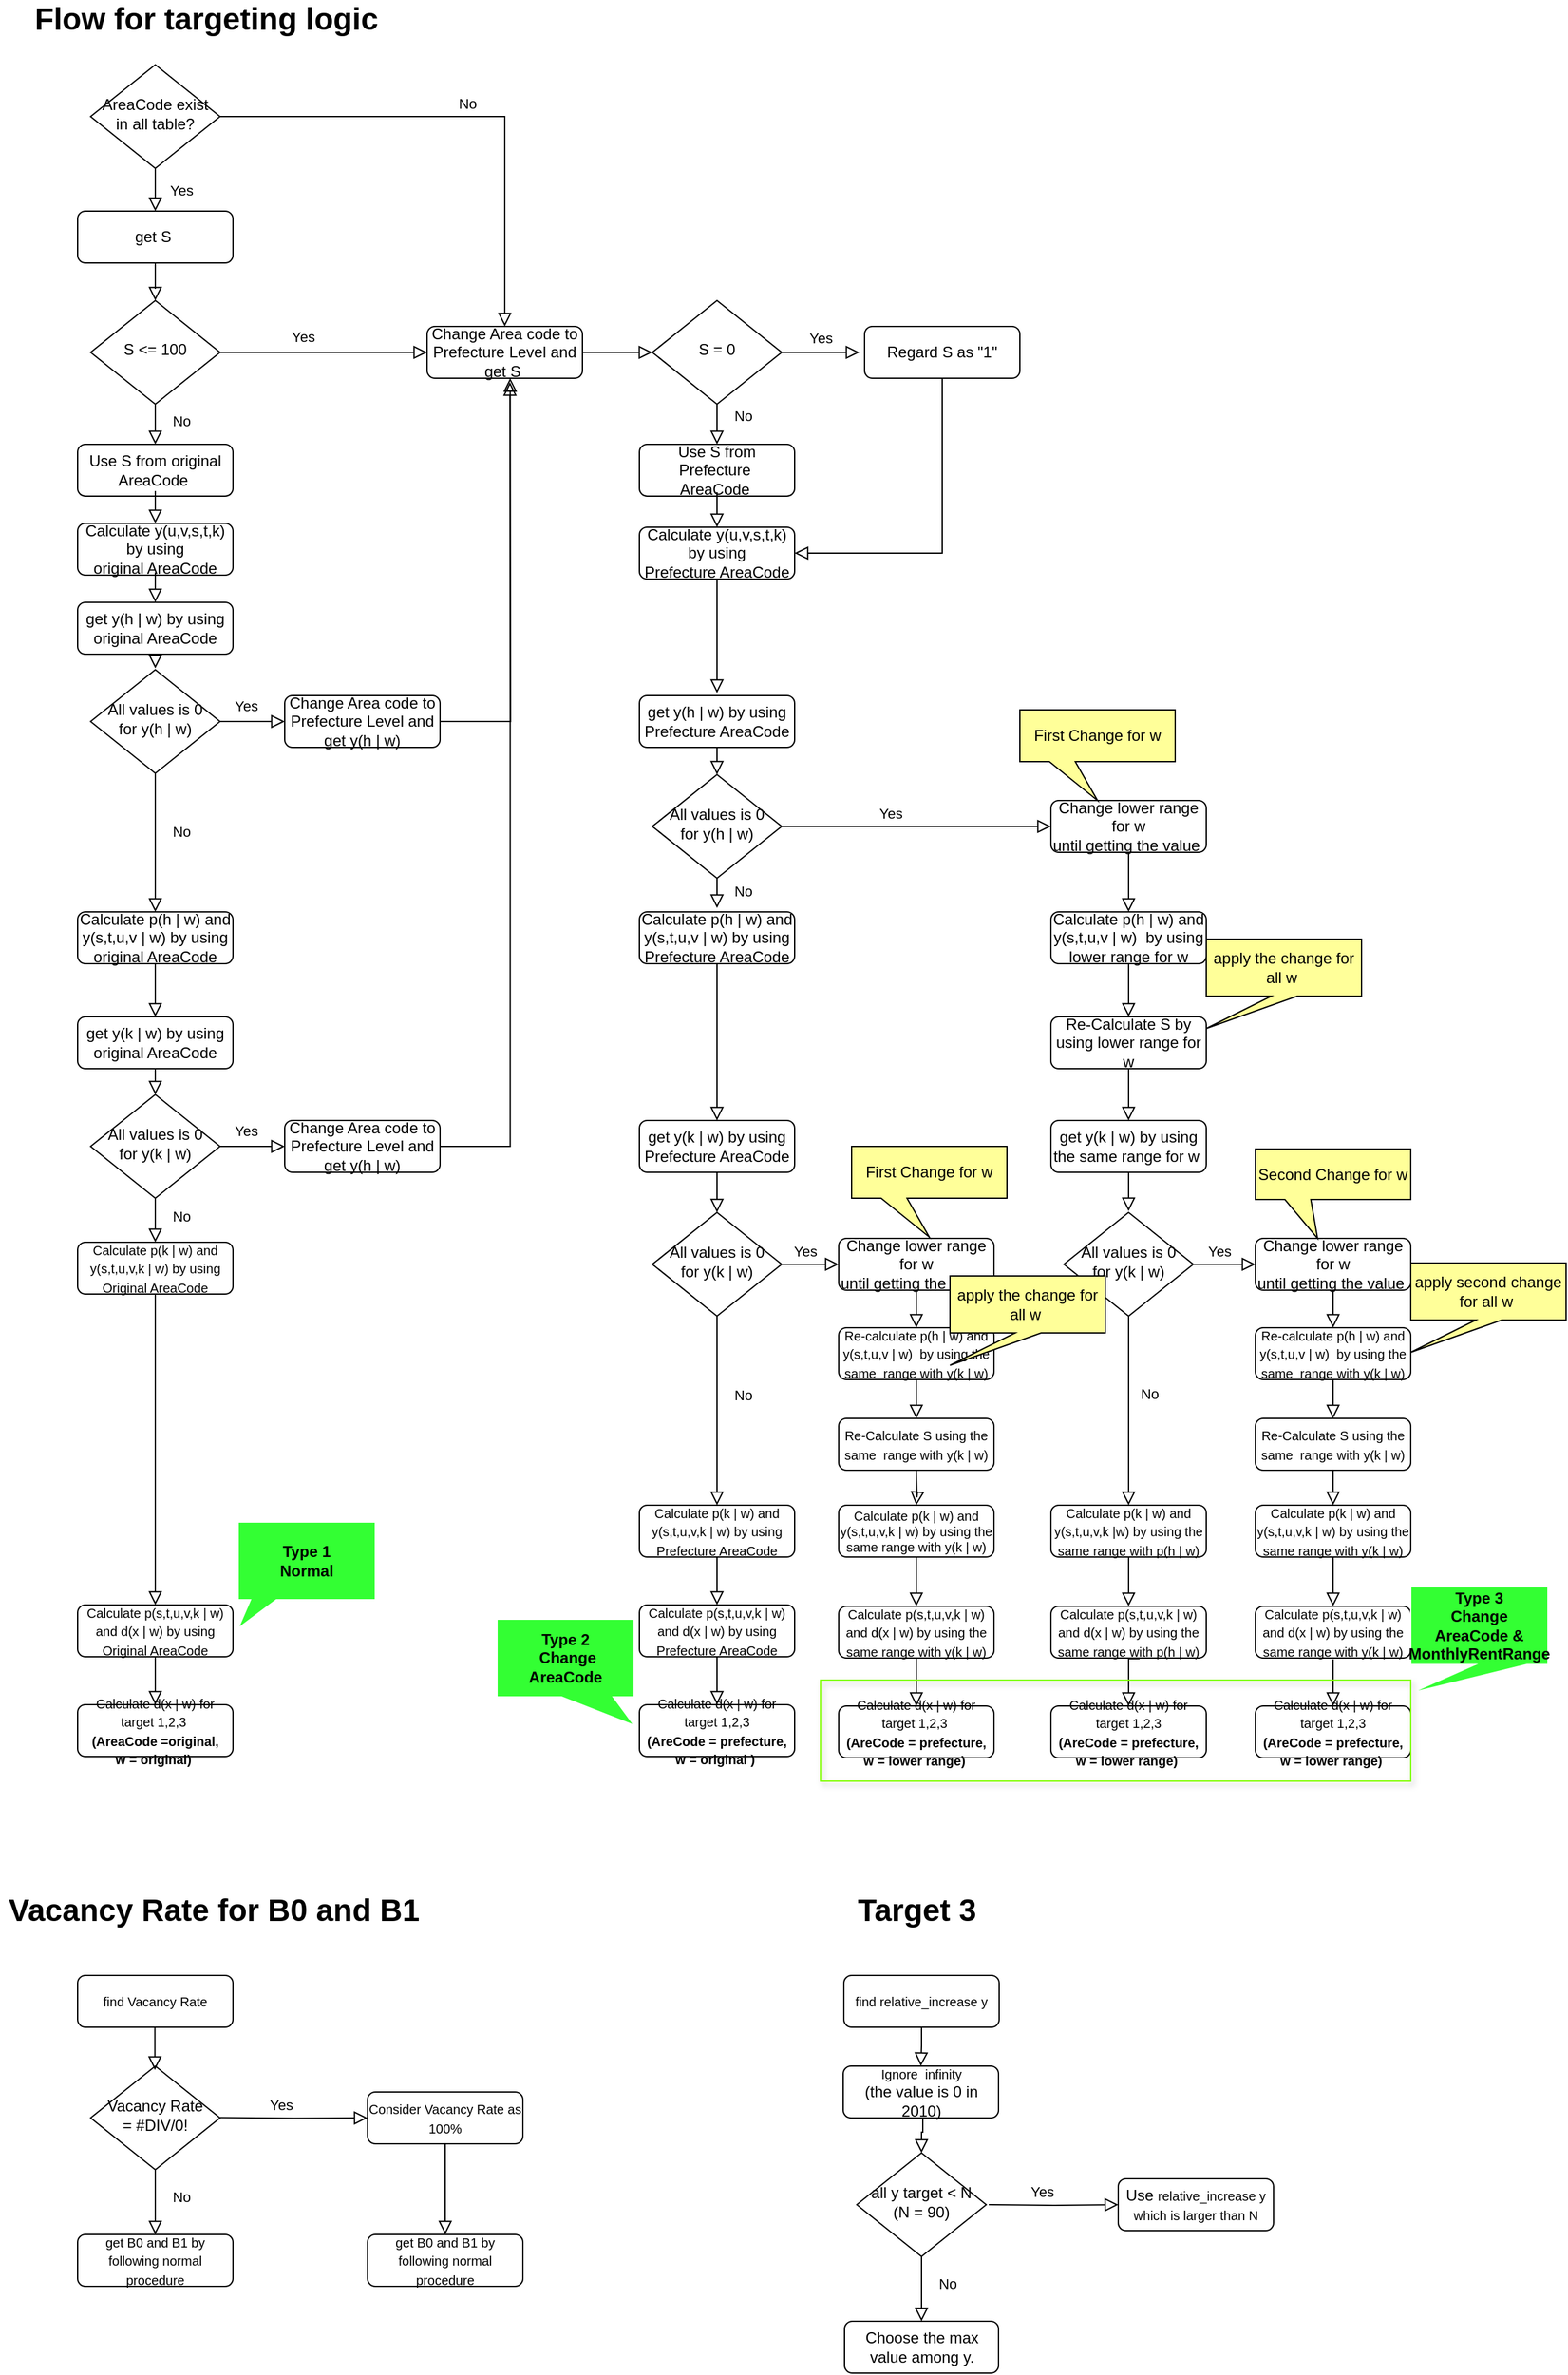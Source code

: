 <mxfile version="14.8.2" type="github">
  <diagram id="C5RBs43oDa-KdzZeNtuy" name="Page-1">
    <mxGraphModel dx="1826" dy="781" grid="1" gridSize="10" guides="1" tooltips="1" connect="1" arrows="1" fold="1" page="1" pageScale="1" pageWidth="827" pageHeight="1169" math="0" shadow="0">
      <root>
        <mxCell id="WIyWlLk6GJQsqaUBKTNV-0" />
        <mxCell id="WIyWlLk6GJQsqaUBKTNV-1" parent="WIyWlLk6GJQsqaUBKTNV-0" />
        <mxCell id="WIyWlLk6GJQsqaUBKTNV-2" value="" style="rounded=0;html=1;jettySize=auto;orthogonalLoop=1;fontSize=11;endArrow=block;endFill=0;endSize=8;strokeWidth=1;shadow=0;labelBackgroundColor=none;edgeStyle=orthogonalEdgeStyle;" parent="WIyWlLk6GJQsqaUBKTNV-1" source="WIyWlLk6GJQsqaUBKTNV-3" target="WIyWlLk6GJQsqaUBKTNV-6" edge="1">
          <mxGeometry relative="1" as="geometry" />
        </mxCell>
        <mxCell id="WIyWlLk6GJQsqaUBKTNV-3" value="get S&amp;nbsp;" style="rounded=1;whiteSpace=wrap;html=1;fontSize=12;glass=0;strokeWidth=1;shadow=0;" parent="WIyWlLk6GJQsqaUBKTNV-1" vertex="1">
          <mxGeometry x="86" y="178" width="120" height="40" as="geometry" />
        </mxCell>
        <mxCell id="WIyWlLk6GJQsqaUBKTNV-4" value="No" style="rounded=0;html=1;jettySize=auto;orthogonalLoop=1;fontSize=11;endArrow=block;endFill=0;endSize=8;strokeWidth=1;shadow=0;labelBackgroundColor=none;edgeStyle=orthogonalEdgeStyle;entryX=0.5;entryY=0;entryDx=0;entryDy=0;" parent="WIyWlLk6GJQsqaUBKTNV-1" source="WIyWlLk6GJQsqaUBKTNV-6" target="MQ3y7SGXB7zB2JzIPT7B-8" edge="1">
          <mxGeometry x="0.245" y="20" relative="1" as="geometry">
            <mxPoint as="offset" />
            <mxPoint x="146" y="397" as="targetPoint" />
          </mxGeometry>
        </mxCell>
        <mxCell id="WIyWlLk6GJQsqaUBKTNV-5" value="Yes" style="edgeStyle=orthogonalEdgeStyle;rounded=0;html=1;jettySize=auto;orthogonalLoop=1;fontSize=11;endArrow=block;endFill=0;endSize=8;strokeWidth=1;shadow=0;labelBackgroundColor=none;" parent="WIyWlLk6GJQsqaUBKTNV-1" source="WIyWlLk6GJQsqaUBKTNV-6" target="WIyWlLk6GJQsqaUBKTNV-7" edge="1">
          <mxGeometry x="-0.2" y="12" relative="1" as="geometry">
            <mxPoint as="offset" />
          </mxGeometry>
        </mxCell>
        <mxCell id="WIyWlLk6GJQsqaUBKTNV-6" value="S &amp;lt;= 100" style="rhombus;whiteSpace=wrap;html=1;shadow=0;fontFamily=Helvetica;fontSize=12;align=center;strokeWidth=1;spacing=6;spacingTop=-4;" parent="WIyWlLk6GJQsqaUBKTNV-1" vertex="1">
          <mxGeometry x="96" y="247" width="100" height="80" as="geometry" />
        </mxCell>
        <mxCell id="WIyWlLk6GJQsqaUBKTNV-7" value="Change Area code to Prefecture Level&amp;nbsp;and get S&amp;nbsp;" style="rounded=1;whiteSpace=wrap;html=1;fontSize=12;glass=0;strokeWidth=1;shadow=0;" parent="WIyWlLk6GJQsqaUBKTNV-1" vertex="1">
          <mxGeometry x="356" y="267" width="120" height="40" as="geometry" />
        </mxCell>
        <mxCell id="WIyWlLk6GJQsqaUBKTNV-11" value="Calculate y(u,v,s,t,k) by using&lt;br&gt;original AreaCode" style="rounded=1;whiteSpace=wrap;html=1;fontSize=12;glass=0;strokeWidth=1;shadow=0;" parent="WIyWlLk6GJQsqaUBKTNV-1" vertex="1">
          <mxGeometry x="86" y="419" width="120" height="40" as="geometry" />
        </mxCell>
        <mxCell id="MQ3y7SGXB7zB2JzIPT7B-0" value="S = 0" style="rhombus;whiteSpace=wrap;html=1;shadow=0;fontFamily=Helvetica;fontSize=12;align=center;strokeWidth=1;spacing=6;spacingTop=-4;" parent="WIyWlLk6GJQsqaUBKTNV-1" vertex="1">
          <mxGeometry x="530" y="247" width="100" height="80" as="geometry" />
        </mxCell>
        <mxCell id="MQ3y7SGXB7zB2JzIPT7B-1" value="" style="edgeStyle=orthogonalEdgeStyle;rounded=0;html=1;jettySize=auto;orthogonalLoop=1;fontSize=11;endArrow=block;endFill=0;endSize=8;strokeWidth=1;shadow=0;labelBackgroundColor=none;entryX=0;entryY=0.5;entryDx=0;entryDy=0;exitX=1;exitY=0.5;exitDx=0;exitDy=0;" parent="WIyWlLk6GJQsqaUBKTNV-1" source="WIyWlLk6GJQsqaUBKTNV-7" target="MQ3y7SGXB7zB2JzIPT7B-0" edge="1">
          <mxGeometry x="-0.2" y="10" relative="1" as="geometry">
            <mxPoint as="offset" />
            <mxPoint x="206" y="297" as="sourcePoint" />
            <mxPoint x="256" y="297" as="targetPoint" />
          </mxGeometry>
        </mxCell>
        <mxCell id="MQ3y7SGXB7zB2JzIPT7B-2" value="Yes" style="edgeStyle=orthogonalEdgeStyle;rounded=0;html=1;jettySize=auto;orthogonalLoop=1;fontSize=11;endArrow=block;endFill=0;endSize=8;strokeWidth=1;shadow=0;labelBackgroundColor=none;exitX=1;exitY=0.5;exitDx=0;exitDy=0;" parent="WIyWlLk6GJQsqaUBKTNV-1" source="MQ3y7SGXB7zB2JzIPT7B-0" edge="1">
          <mxGeometry y="12" relative="1" as="geometry">
            <mxPoint as="offset" />
            <mxPoint x="320" y="297" as="sourcePoint" />
            <mxPoint x="690" y="287" as="targetPoint" />
          </mxGeometry>
        </mxCell>
        <mxCell id="MQ3y7SGXB7zB2JzIPT7B-3" value="Regard S as &quot;1&quot;" style="rounded=1;whiteSpace=wrap;html=1;fontSize=12;glass=0;strokeWidth=1;shadow=0;" parent="WIyWlLk6GJQsqaUBKTNV-1" vertex="1">
          <mxGeometry x="694" y="267" width="120" height="40" as="geometry" />
        </mxCell>
        <mxCell id="MQ3y7SGXB7zB2JzIPT7B-6" value="Use S from Prefecture&amp;nbsp;&lt;br&gt;AreaCode&amp;nbsp;" style="rounded=1;whiteSpace=wrap;html=1;fontSize=12;glass=0;strokeWidth=1;shadow=0;" parent="WIyWlLk6GJQsqaUBKTNV-1" vertex="1">
          <mxGeometry x="520" y="358" width="120" height="40" as="geometry" />
        </mxCell>
        <mxCell id="MQ3y7SGXB7zB2JzIPT7B-8" value="Use S from original AreaCode&amp;nbsp;" style="rounded=1;whiteSpace=wrap;html=1;fontSize=12;glass=0;strokeWidth=1;shadow=0;" parent="WIyWlLk6GJQsqaUBKTNV-1" vertex="1">
          <mxGeometry x="86" y="358" width="120" height="40" as="geometry" />
        </mxCell>
        <mxCell id="MQ3y7SGXB7zB2JzIPT7B-10" value="No" style="rounded=0;html=1;jettySize=auto;orthogonalLoop=1;fontSize=11;endArrow=block;endFill=0;endSize=8;strokeWidth=1;shadow=0;labelBackgroundColor=none;edgeStyle=orthogonalEdgeStyle;entryX=0.5;entryY=0;entryDx=0;entryDy=0;exitX=0.5;exitY=1;exitDx=0;exitDy=0;" parent="WIyWlLk6GJQsqaUBKTNV-1" source="MQ3y7SGXB7zB2JzIPT7B-0" target="MQ3y7SGXB7zB2JzIPT7B-6" edge="1">
          <mxGeometry x="-0.407" y="20" relative="1" as="geometry">
            <mxPoint as="offset" />
            <mxPoint x="270" y="337" as="sourcePoint" />
            <mxPoint x="270" y="397" as="targetPoint" />
            <Array as="points">
              <mxPoint x="580" y="347" />
              <mxPoint x="580" y="347" />
            </Array>
          </mxGeometry>
        </mxCell>
        <mxCell id="MQ3y7SGXB7zB2JzIPT7B-66" value="AreaCode exist in all table?" style="rhombus;whiteSpace=wrap;html=1;shadow=0;fontFamily=Helvetica;fontSize=12;align=center;strokeWidth=1;spacing=6;spacingTop=-4;" parent="WIyWlLk6GJQsqaUBKTNV-1" vertex="1">
          <mxGeometry x="96" y="65" width="100" height="80" as="geometry" />
        </mxCell>
        <mxCell id="MQ3y7SGXB7zB2JzIPT7B-67" value="No" style="edgeStyle=orthogonalEdgeStyle;rounded=0;html=1;jettySize=auto;orthogonalLoop=1;fontSize=11;endArrow=block;endFill=0;endSize=8;strokeWidth=1;shadow=0;labelBackgroundColor=none;exitX=1;exitY=0.5;exitDx=0;exitDy=0;entryX=0.5;entryY=0;entryDx=0;entryDy=0;" parent="WIyWlLk6GJQsqaUBKTNV-1" source="MQ3y7SGXB7zB2JzIPT7B-66" target="WIyWlLk6GJQsqaUBKTNV-7" edge="1">
          <mxGeometry y="10" relative="1" as="geometry">
            <mxPoint as="offset" />
            <mxPoint x="206.0" y="320" as="sourcePoint" />
            <mxPoint x="306" y="265" as="targetPoint" />
          </mxGeometry>
        </mxCell>
        <mxCell id="MQ3y7SGXB7zB2JzIPT7B-69" value="Yes" style="rounded=0;html=1;jettySize=auto;orthogonalLoop=1;fontSize=11;endArrow=block;endFill=0;endSize=8;strokeWidth=1;shadow=0;labelBackgroundColor=none;edgeStyle=orthogonalEdgeStyle;exitX=0.5;exitY=1;exitDx=0;exitDy=0;entryX=0.5;entryY=0;entryDx=0;entryDy=0;" parent="WIyWlLk6GJQsqaUBKTNV-1" source="MQ3y7SGXB7zB2JzIPT7B-66" target="WIyWlLk6GJQsqaUBKTNV-3" edge="1">
          <mxGeometry y="20" relative="1" as="geometry">
            <mxPoint as="offset" />
            <mxPoint x="146" y="155" as="sourcePoint" />
            <mxPoint x="146" y="175" as="targetPoint" />
          </mxGeometry>
        </mxCell>
        <mxCell id="EMNxxHcLQM_PSfE0qUSJ-0" value="" style="edgeStyle=orthogonalEdgeStyle;rounded=0;html=1;jettySize=auto;orthogonalLoop=1;fontSize=11;endArrow=block;endFill=0;endSize=8;strokeWidth=1;shadow=0;labelBackgroundColor=none;entryX=0.5;entryY=0;entryDx=0;entryDy=0;exitX=0.5;exitY=1;exitDx=0;exitDy=0;" parent="WIyWlLk6GJQsqaUBKTNV-1" source="MQ3y7SGXB7zB2JzIPT7B-8" target="WIyWlLk6GJQsqaUBKTNV-11" edge="1">
          <mxGeometry x="-0.2" y="10" relative="1" as="geometry">
            <mxPoint as="offset" />
            <mxPoint x="376" y="297" as="sourcePoint" />
            <mxPoint x="426" y="297" as="targetPoint" />
            <Array as="points">
              <mxPoint x="146" y="394" />
              <mxPoint x="146" y="394" />
            </Array>
          </mxGeometry>
        </mxCell>
        <mxCell id="EMNxxHcLQM_PSfE0qUSJ-1" value="Calculate y(u,v,s,t,k) by using&lt;br&gt;Prefecture AreaCode" style="rounded=1;whiteSpace=wrap;html=1;fontSize=12;glass=0;strokeWidth=1;shadow=0;" parent="WIyWlLk6GJQsqaUBKTNV-1" vertex="1">
          <mxGeometry x="520" y="422" width="120" height="40" as="geometry" />
        </mxCell>
        <mxCell id="EMNxxHcLQM_PSfE0qUSJ-3" value="" style="edgeStyle=orthogonalEdgeStyle;rounded=0;html=1;jettySize=auto;orthogonalLoop=1;fontSize=11;endArrow=block;endFill=0;endSize=8;strokeWidth=1;shadow=0;labelBackgroundColor=none;entryX=0.5;entryY=0;entryDx=0;entryDy=0;" parent="WIyWlLk6GJQsqaUBKTNV-1" target="EMNxxHcLQM_PSfE0qUSJ-1" edge="1">
          <mxGeometry x="-0.2" y="10" relative="1" as="geometry">
            <mxPoint as="offset" />
            <mxPoint x="580" y="395" as="sourcePoint" />
            <mxPoint x="564" y="434" as="targetPoint" />
            <Array as="points">
              <mxPoint x="580" y="404" />
              <mxPoint x="580" y="404" />
            </Array>
          </mxGeometry>
        </mxCell>
        <mxCell id="EMNxxHcLQM_PSfE0qUSJ-4" value="" style="edgeStyle=orthogonalEdgeStyle;rounded=0;html=1;jettySize=auto;orthogonalLoop=1;fontSize=11;endArrow=block;endFill=0;endSize=8;strokeWidth=1;shadow=0;labelBackgroundColor=none;entryX=1;entryY=0.5;entryDx=0;entryDy=0;exitX=0.5;exitY=1;exitDx=0;exitDy=0;strokeColor=#000000;" parent="WIyWlLk6GJQsqaUBKTNV-1" source="MQ3y7SGXB7zB2JzIPT7B-3" target="EMNxxHcLQM_PSfE0qUSJ-1" edge="1">
          <mxGeometry x="-0.2" y="10" relative="1" as="geometry">
            <mxPoint as="offset" />
            <mxPoint x="1024" y="405" as="sourcePoint" />
            <mxPoint x="1024" y="434" as="targetPoint" />
            <Array as="points">
              <mxPoint x="754" y="442" />
            </Array>
          </mxGeometry>
        </mxCell>
        <mxCell id="EMNxxHcLQM_PSfE0qUSJ-5" value="get y(h | w) by using&lt;br&gt;original AreaCode" style="rounded=1;whiteSpace=wrap;html=1;fontSize=12;glass=0;strokeWidth=1;shadow=0;" parent="WIyWlLk6GJQsqaUBKTNV-1" vertex="1">
          <mxGeometry x="86" y="480" width="120" height="40" as="geometry" />
        </mxCell>
        <mxCell id="EMNxxHcLQM_PSfE0qUSJ-6" value="All values is 0 for y(h | w)" style="rhombus;whiteSpace=wrap;html=1;shadow=0;fontFamily=Helvetica;fontSize=12;align=center;strokeWidth=1;spacing=6;spacingTop=-4;" parent="WIyWlLk6GJQsqaUBKTNV-1" vertex="1">
          <mxGeometry x="96" y="532" width="100" height="80" as="geometry" />
        </mxCell>
        <mxCell id="EMNxxHcLQM_PSfE0qUSJ-7" value="No" style="rounded=0;html=1;jettySize=auto;orthogonalLoop=1;fontSize=11;endArrow=block;endFill=0;endSize=8;strokeWidth=1;shadow=0;labelBackgroundColor=none;edgeStyle=orthogonalEdgeStyle;exitX=0.5;exitY=1;exitDx=0;exitDy=0;entryX=0.5;entryY=0;entryDx=0;entryDy=0;" parent="WIyWlLk6GJQsqaUBKTNV-1" source="EMNxxHcLQM_PSfE0qUSJ-6" target="EMNxxHcLQM_PSfE0qUSJ-20" edge="1">
          <mxGeometry x="-0.167" y="20" relative="1" as="geometry">
            <mxPoint as="offset" />
            <mxPoint x="126" y="661" as="sourcePoint" />
            <mxPoint x="146" y="681" as="targetPoint" />
            <Array as="points" />
          </mxGeometry>
        </mxCell>
        <mxCell id="EMNxxHcLQM_PSfE0qUSJ-9" value="Change Area code to Prefecture Level&amp;nbsp;and get y(h | w)" style="rounded=1;whiteSpace=wrap;html=1;fontSize=12;glass=0;strokeWidth=1;shadow=0;" parent="WIyWlLk6GJQsqaUBKTNV-1" vertex="1">
          <mxGeometry x="246" y="552" width="120" height="40" as="geometry" />
        </mxCell>
        <mxCell id="EMNxxHcLQM_PSfE0qUSJ-10" value="get y(h | w) by using&lt;br&gt;Prefecture AreaCode" style="rounded=1;whiteSpace=wrap;html=1;fontSize=12;glass=0;strokeWidth=1;shadow=0;" parent="WIyWlLk6GJQsqaUBKTNV-1" vertex="1">
          <mxGeometry x="520" y="552" width="120" height="40" as="geometry" />
        </mxCell>
        <mxCell id="EMNxxHcLQM_PSfE0qUSJ-14" value="" style="edgeStyle=orthogonalEdgeStyle;rounded=0;html=1;jettySize=auto;orthogonalLoop=1;fontSize=11;endArrow=block;endFill=0;endSize=8;strokeWidth=1;shadow=0;labelBackgroundColor=none;entryX=0.5;entryY=0;entryDx=0;entryDy=0;exitX=0.5;exitY=1;exitDx=0;exitDy=0;" parent="WIyWlLk6GJQsqaUBKTNV-1" source="WIyWlLk6GJQsqaUBKTNV-11" target="EMNxxHcLQM_PSfE0qUSJ-5" edge="1">
          <mxGeometry x="-0.2" y="10" relative="1" as="geometry">
            <mxPoint as="offset" />
            <mxPoint x="156" y="409" as="sourcePoint" />
            <mxPoint x="156" y="439" as="targetPoint" />
            <Array as="points">
              <mxPoint x="146" y="457" />
              <mxPoint x="146" y="457" />
            </Array>
          </mxGeometry>
        </mxCell>
        <mxCell id="EMNxxHcLQM_PSfE0qUSJ-15" value="" style="edgeStyle=orthogonalEdgeStyle;rounded=0;html=1;jettySize=auto;orthogonalLoop=1;fontSize=11;endArrow=block;endFill=0;endSize=8;strokeWidth=1;shadow=0;labelBackgroundColor=none;exitX=0.5;exitY=1;exitDx=0;exitDy=0;" parent="WIyWlLk6GJQsqaUBKTNV-1" source="EMNxxHcLQM_PSfE0qUSJ-5" edge="1">
          <mxGeometry x="-0.2" y="10" relative="1" as="geometry">
            <mxPoint as="offset" />
            <mxPoint x="146" y="541" as="sourcePoint" />
            <mxPoint x="146" y="531" as="targetPoint" />
            <Array as="points" />
          </mxGeometry>
        </mxCell>
        <mxCell id="EMNxxHcLQM_PSfE0qUSJ-16" value="" style="edgeStyle=orthogonalEdgeStyle;rounded=0;html=1;jettySize=auto;orthogonalLoop=1;fontSize=11;endArrow=block;endFill=0;endSize=8;strokeWidth=1;shadow=0;labelBackgroundColor=none;exitX=1;exitY=0.5;exitDx=0;exitDy=0;" parent="WIyWlLk6GJQsqaUBKTNV-1" source="EMNxxHcLQM_PSfE0qUSJ-9" edge="1">
          <mxGeometry x="-0.2" y="10" relative="1" as="geometry">
            <mxPoint as="offset" />
            <mxPoint x="376" y="595" as="sourcePoint" />
            <mxPoint x="420" y="310" as="targetPoint" />
          </mxGeometry>
        </mxCell>
        <mxCell id="EMNxxHcLQM_PSfE0qUSJ-18" value="" style="edgeStyle=orthogonalEdgeStyle;rounded=0;html=1;jettySize=auto;orthogonalLoop=1;fontSize=11;endArrow=block;endFill=0;endSize=8;strokeWidth=1;shadow=0;labelBackgroundColor=none;" parent="WIyWlLk6GJQsqaUBKTNV-1" source="EMNxxHcLQM_PSfE0qUSJ-1" edge="1">
          <mxGeometry x="-0.2" y="10" relative="1" as="geometry">
            <mxPoint as="offset" />
            <mxPoint x="527" y="600" as="sourcePoint" />
            <mxPoint x="580" y="550" as="targetPoint" />
          </mxGeometry>
        </mxCell>
        <mxCell id="EMNxxHcLQM_PSfE0qUSJ-20" value="Calculate p(h | w) and y(s,t,u,v | w) by using&lt;br&gt;original AreaCode" style="rounded=1;whiteSpace=wrap;html=1;fontSize=12;glass=0;strokeWidth=1;shadow=0;" parent="WIyWlLk6GJQsqaUBKTNV-1" vertex="1">
          <mxGeometry x="86" y="719" width="120" height="40" as="geometry" />
        </mxCell>
        <mxCell id="EMNxxHcLQM_PSfE0qUSJ-21" value="Yes" style="edgeStyle=orthogonalEdgeStyle;rounded=0;html=1;jettySize=auto;orthogonalLoop=1;fontSize=11;endArrow=block;endFill=0;endSize=8;strokeWidth=1;shadow=0;labelBackgroundColor=none;exitX=1;exitY=0.5;exitDx=0;exitDy=0;entryX=0;entryY=0.5;entryDx=0;entryDy=0;" parent="WIyWlLk6GJQsqaUBKTNV-1" source="EMNxxHcLQM_PSfE0qUSJ-6" target="EMNxxHcLQM_PSfE0qUSJ-9" edge="1">
          <mxGeometry x="-0.2" y="12" relative="1" as="geometry">
            <mxPoint as="offset" />
            <mxPoint x="205" y="585" as="sourcePoint" />
            <mxPoint x="255" y="585" as="targetPoint" />
          </mxGeometry>
        </mxCell>
        <mxCell id="EMNxxHcLQM_PSfE0qUSJ-22" value="All values is 0 for y(h | w)" style="rhombus;whiteSpace=wrap;html=1;shadow=0;fontFamily=Helvetica;fontSize=12;align=center;strokeWidth=1;spacing=6;spacingTop=-4;" parent="WIyWlLk6GJQsqaUBKTNV-1" vertex="1">
          <mxGeometry x="530" y="613" width="100" height="80" as="geometry" />
        </mxCell>
        <mxCell id="EMNxxHcLQM_PSfE0qUSJ-23" value="Change lower range for w&lt;br&gt;until getting the value&amp;nbsp;" style="rounded=1;whiteSpace=wrap;html=1;fontSize=12;glass=0;strokeWidth=1;shadow=0;" parent="WIyWlLk6GJQsqaUBKTNV-1" vertex="1">
          <mxGeometry x="838" y="633" width="120" height="40" as="geometry" />
        </mxCell>
        <mxCell id="EMNxxHcLQM_PSfE0qUSJ-24" value="Calculate p(h | w) and y(s,t,u,v | w) by using&lt;br&gt;Prefecture AreaCode" style="rounded=1;whiteSpace=wrap;html=1;fontSize=12;glass=0;strokeWidth=1;shadow=0;" parent="WIyWlLk6GJQsqaUBKTNV-1" vertex="1">
          <mxGeometry x="520" y="719" width="120" height="40" as="geometry" />
        </mxCell>
        <mxCell id="EMNxxHcLQM_PSfE0qUSJ-25" value="No" style="rounded=0;html=1;jettySize=auto;orthogonalLoop=1;fontSize=11;endArrow=block;endFill=0;endSize=8;strokeWidth=1;shadow=0;labelBackgroundColor=none;edgeStyle=orthogonalEdgeStyle;exitX=0.5;exitY=1;exitDx=0;exitDy=0;" parent="WIyWlLk6GJQsqaUBKTNV-1" source="EMNxxHcLQM_PSfE0qUSJ-22" edge="1">
          <mxGeometry x="-0.167" y="20" relative="1" as="geometry">
            <mxPoint as="offset" />
            <mxPoint x="458.0" y="622" as="sourcePoint" />
            <mxPoint x="580" y="716" as="targetPoint" />
            <Array as="points" />
          </mxGeometry>
        </mxCell>
        <mxCell id="EMNxxHcLQM_PSfE0qUSJ-26" value="" style="edgeStyle=orthogonalEdgeStyle;rounded=0;html=1;jettySize=auto;orthogonalLoop=1;fontSize=11;endArrow=block;endFill=0;endSize=8;strokeWidth=1;shadow=0;labelBackgroundColor=none;exitX=0.5;exitY=1;exitDx=0;exitDy=0;entryX=0.5;entryY=0;entryDx=0;entryDy=0;" parent="WIyWlLk6GJQsqaUBKTNV-1" source="EMNxxHcLQM_PSfE0qUSJ-10" target="EMNxxHcLQM_PSfE0qUSJ-22" edge="1">
          <mxGeometry x="-0.2" y="10" relative="1" as="geometry">
            <mxPoint as="offset" />
            <mxPoint x="590" y="478" as="sourcePoint" />
            <mxPoint x="580" y="601" as="targetPoint" />
          </mxGeometry>
        </mxCell>
        <mxCell id="EMNxxHcLQM_PSfE0qUSJ-27" value="Yes" style="edgeStyle=orthogonalEdgeStyle;rounded=0;html=1;jettySize=auto;orthogonalLoop=1;fontSize=11;endArrow=block;endFill=0;endSize=8;strokeWidth=1;shadow=0;labelBackgroundColor=none;exitX=1;exitY=0.5;exitDx=0;exitDy=0;entryX=0;entryY=0.5;entryDx=0;entryDy=0;" parent="WIyWlLk6GJQsqaUBKTNV-1" source="EMNxxHcLQM_PSfE0qUSJ-22" target="EMNxxHcLQM_PSfE0qUSJ-23" edge="1">
          <mxGeometry x="-0.19" y="10" relative="1" as="geometry">
            <mxPoint as="offset" />
            <mxPoint x="640" y="655" as="sourcePoint" />
            <mxPoint x="675" y="663" as="targetPoint" />
          </mxGeometry>
        </mxCell>
        <mxCell id="EMNxxHcLQM_PSfE0qUSJ-29" value="Calculate p(h | w) and y(s,t,u,v | w)&amp;nbsp;&amp;nbsp;by using lower range for w" style="rounded=1;whiteSpace=wrap;html=1;fontSize=12;glass=0;strokeWidth=1;shadow=0;" parent="WIyWlLk6GJQsqaUBKTNV-1" vertex="1">
          <mxGeometry x="838" y="719" width="120" height="40" as="geometry" />
        </mxCell>
        <mxCell id="EMNxxHcLQM_PSfE0qUSJ-30" value="" style="edgeStyle=orthogonalEdgeStyle;rounded=0;html=1;jettySize=auto;orthogonalLoop=1;fontSize=11;endArrow=block;endFill=0;endSize=8;strokeWidth=1;shadow=0;labelBackgroundColor=none;" parent="WIyWlLk6GJQsqaUBKTNV-1" source="EMNxxHcLQM_PSfE0qUSJ-23" target="EMNxxHcLQM_PSfE0qUSJ-29" edge="1">
          <mxGeometry x="-0.2" y="10" relative="1" as="geometry">
            <mxPoint as="offset" />
            <mxPoint x="879" y="661" as="sourcePoint" />
            <mxPoint x="1015" y="562" as="targetPoint" />
          </mxGeometry>
        </mxCell>
        <mxCell id="EMNxxHcLQM_PSfE0qUSJ-31" value="get y(k | w) by using&lt;br&gt;original AreaCode" style="rounded=1;whiteSpace=wrap;html=1;fontSize=12;glass=0;strokeWidth=1;shadow=0;" parent="WIyWlLk6GJQsqaUBKTNV-1" vertex="1">
          <mxGeometry x="86" y="800" width="120" height="40" as="geometry" />
        </mxCell>
        <mxCell id="EMNxxHcLQM_PSfE0qUSJ-32" value="" style="edgeStyle=orthogonalEdgeStyle;rounded=0;html=1;jettySize=auto;orthogonalLoop=1;fontSize=11;endArrow=block;endFill=0;endSize=8;strokeWidth=1;shadow=0;labelBackgroundColor=none;entryX=0.5;entryY=0;entryDx=0;entryDy=0;" parent="WIyWlLk6GJQsqaUBKTNV-1" source="EMNxxHcLQM_PSfE0qUSJ-20" target="EMNxxHcLQM_PSfE0qUSJ-31" edge="1">
          <mxGeometry x="-0.2" y="10" relative="1" as="geometry">
            <mxPoint as="offset" />
            <mxPoint x="146" y="770" as="sourcePoint" />
            <mxPoint x="140" y="790" as="targetPoint" />
          </mxGeometry>
        </mxCell>
        <mxCell id="EMNxxHcLQM_PSfE0qUSJ-35" value="All values is 0 for y(k | w)" style="rhombus;whiteSpace=wrap;html=1;shadow=0;fontFamily=Helvetica;fontSize=12;align=center;strokeWidth=1;spacing=6;spacingTop=-4;" parent="WIyWlLk6GJQsqaUBKTNV-1" vertex="1">
          <mxGeometry x="96" y="860" width="100" height="80" as="geometry" />
        </mxCell>
        <mxCell id="EMNxxHcLQM_PSfE0qUSJ-36" value="Change Area code to Prefecture Level&amp;nbsp;and get y(h | w)" style="rounded=1;whiteSpace=wrap;html=1;fontSize=12;glass=0;strokeWidth=1;shadow=0;" parent="WIyWlLk6GJQsqaUBKTNV-1" vertex="1">
          <mxGeometry x="246" y="880" width="120" height="40" as="geometry" />
        </mxCell>
        <mxCell id="EMNxxHcLQM_PSfE0qUSJ-37" value="get y(k | w) by using&lt;br&gt;Prefecture AreaCode" style="rounded=1;whiteSpace=wrap;html=1;fontSize=12;glass=0;strokeWidth=1;shadow=0;" parent="WIyWlLk6GJQsqaUBKTNV-1" vertex="1">
          <mxGeometry x="520" y="880" width="120" height="40" as="geometry" />
        </mxCell>
        <mxCell id="EMNxxHcLQM_PSfE0qUSJ-38" value="All values is 0 for y(k | w)" style="rhombus;whiteSpace=wrap;html=1;shadow=0;fontFamily=Helvetica;fontSize=12;align=center;strokeWidth=1;spacing=6;spacingTop=-4;" parent="WIyWlLk6GJQsqaUBKTNV-1" vertex="1">
          <mxGeometry x="530" y="951" width="100" height="80" as="geometry" />
        </mxCell>
        <mxCell id="EMNxxHcLQM_PSfE0qUSJ-39" value="Change lower range for w&lt;br&gt;until getting the value&amp;nbsp;" style="rounded=1;whiteSpace=wrap;html=1;fontSize=12;glass=0;strokeWidth=1;shadow=0;" parent="WIyWlLk6GJQsqaUBKTNV-1" vertex="1">
          <mxGeometry x="674" y="971" width="120" height="40" as="geometry" />
        </mxCell>
        <mxCell id="EMNxxHcLQM_PSfE0qUSJ-40" value="&lt;font style=&quot;font-size: 10px&quot;&gt;Calculate p(k | w) and y(s,t,u,v,k | w) by using Prefecture AreaCode&lt;/font&gt;" style="rounded=1;whiteSpace=wrap;html=1;fontSize=12;glass=0;strokeWidth=1;shadow=0;" parent="WIyWlLk6GJQsqaUBKTNV-1" vertex="1">
          <mxGeometry x="520" y="1177" width="120" height="40" as="geometry" />
        </mxCell>
        <mxCell id="EMNxxHcLQM_PSfE0qUSJ-41" value="No" style="rounded=0;html=1;jettySize=auto;orthogonalLoop=1;fontSize=11;endArrow=block;endFill=0;endSize=8;strokeWidth=1;shadow=0;labelBackgroundColor=none;edgeStyle=orthogonalEdgeStyle;exitX=0.5;exitY=1;exitDx=0;exitDy=0;entryX=0.5;entryY=0;entryDx=0;entryDy=0;" parent="WIyWlLk6GJQsqaUBKTNV-1" source="EMNxxHcLQM_PSfE0qUSJ-38" target="EMNxxHcLQM_PSfE0qUSJ-40" edge="1">
          <mxGeometry x="-0.167" y="20" relative="1" as="geometry">
            <mxPoint as="offset" />
            <mxPoint x="458.0" y="960" as="sourcePoint" />
            <mxPoint x="580" y="1100" as="targetPoint" />
            <Array as="points" />
          </mxGeometry>
        </mxCell>
        <mxCell id="EMNxxHcLQM_PSfE0qUSJ-42" value="Yes" style="edgeStyle=orthogonalEdgeStyle;rounded=0;html=1;jettySize=auto;orthogonalLoop=1;fontSize=11;endArrow=block;endFill=0;endSize=8;strokeWidth=1;shadow=0;labelBackgroundColor=none;exitX=1;exitY=0.5;exitDx=0;exitDy=0;entryX=0;entryY=0.5;entryDx=0;entryDy=0;" parent="WIyWlLk6GJQsqaUBKTNV-1" source="EMNxxHcLQM_PSfE0qUSJ-38" target="EMNxxHcLQM_PSfE0qUSJ-39" edge="1">
          <mxGeometry x="-0.19" y="10" relative="1" as="geometry">
            <mxPoint as="offset" />
            <mxPoint x="640" y="993" as="sourcePoint" />
            <mxPoint x="675" y="1001" as="targetPoint" />
          </mxGeometry>
        </mxCell>
        <mxCell id="EMNxxHcLQM_PSfE0qUSJ-49" value="Yes" style="edgeStyle=orthogonalEdgeStyle;rounded=0;html=1;jettySize=auto;orthogonalLoop=1;fontSize=11;endArrow=block;endFill=0;endSize=8;strokeWidth=1;shadow=0;labelBackgroundColor=none;entryX=0;entryY=0.5;entryDx=0;entryDy=0;" parent="WIyWlLk6GJQsqaUBKTNV-1" source="EMNxxHcLQM_PSfE0qUSJ-35" target="EMNxxHcLQM_PSfE0qUSJ-36" edge="1">
          <mxGeometry x="-0.2" y="12" relative="1" as="geometry">
            <mxPoint as="offset" />
            <mxPoint x="206" y="634" as="sourcePoint" />
            <mxPoint x="250" y="910" as="targetPoint" />
          </mxGeometry>
        </mxCell>
        <mxCell id="EMNxxHcLQM_PSfE0qUSJ-50" value="" style="edgeStyle=orthogonalEdgeStyle;rounded=0;html=1;jettySize=auto;orthogonalLoop=1;fontSize=11;endArrow=block;endFill=0;endSize=8;strokeWidth=1;shadow=0;labelBackgroundColor=none;entryX=0.5;entryY=0;entryDx=0;entryDy=0;" parent="WIyWlLk6GJQsqaUBKTNV-1" target="EMNxxHcLQM_PSfE0qUSJ-35" edge="1">
          <mxGeometry x="-0.2" y="10" relative="1" as="geometry">
            <mxPoint as="offset" />
            <mxPoint x="146" y="840" as="sourcePoint" />
            <mxPoint x="156" y="810.0" as="targetPoint" />
          </mxGeometry>
        </mxCell>
        <mxCell id="EMNxxHcLQM_PSfE0qUSJ-51" value="" style="edgeStyle=orthogonalEdgeStyle;rounded=0;html=1;jettySize=auto;orthogonalLoop=1;fontSize=11;endArrow=block;endFill=0;endSize=8;strokeWidth=1;shadow=0;labelBackgroundColor=none;exitX=1;exitY=0.5;exitDx=0;exitDy=0;entryX=0.535;entryY=0.998;entryDx=0;entryDy=0;entryPerimeter=0;" parent="WIyWlLk6GJQsqaUBKTNV-1" source="EMNxxHcLQM_PSfE0qUSJ-36" target="WIyWlLk6GJQsqaUBKTNV-7" edge="1">
          <mxGeometry x="-0.2" y="10" relative="1" as="geometry">
            <mxPoint as="offset" />
            <mxPoint x="376" y="582" as="sourcePoint" />
            <mxPoint x="400" y="300" as="targetPoint" />
            <Array as="points">
              <mxPoint x="420" y="900" />
            </Array>
          </mxGeometry>
        </mxCell>
        <mxCell id="EMNxxHcLQM_PSfE0qUSJ-57" value="" style="edgeStyle=orthogonalEdgeStyle;rounded=0;html=1;jettySize=auto;orthogonalLoop=1;fontSize=11;endArrow=block;endFill=0;endSize=8;strokeWidth=1;shadow=0;labelBackgroundColor=none;exitX=0.5;exitY=1;exitDx=0;exitDy=0;" parent="WIyWlLk6GJQsqaUBKTNV-1" source="EMNxxHcLQM_PSfE0qUSJ-37" target="EMNxxHcLQM_PSfE0qUSJ-38" edge="1">
          <mxGeometry x="-0.2" y="10" relative="1" as="geometry">
            <mxPoint as="offset" />
            <mxPoint x="490" y="910" as="sourcePoint" />
            <mxPoint x="530" y="910" as="targetPoint" />
          </mxGeometry>
        </mxCell>
        <mxCell id="EMNxxHcLQM_PSfE0qUSJ-58" value="" style="edgeStyle=orthogonalEdgeStyle;rounded=0;html=1;jettySize=auto;orthogonalLoop=1;fontSize=11;endArrow=block;endFill=0;endSize=8;strokeWidth=1;shadow=0;labelBackgroundColor=none;entryX=0.5;entryY=0;entryDx=0;entryDy=0;exitX=0.5;exitY=1;exitDx=0;exitDy=0;" parent="WIyWlLk6GJQsqaUBKTNV-1" source="EMNxxHcLQM_PSfE0qUSJ-24" target="EMNxxHcLQM_PSfE0qUSJ-37" edge="1">
          <mxGeometry x="-0.2" y="10" relative="1" as="geometry">
            <mxPoint as="offset" />
            <mxPoint x="270" y="769" as="sourcePoint" />
            <mxPoint x="270" y="810" as="targetPoint" />
          </mxGeometry>
        </mxCell>
        <mxCell id="EMNxxHcLQM_PSfE0qUSJ-60" value="&lt;p&gt;&lt;span style=&quot;font-size: 10px&quot;&gt;Calculate p(k | w) and y(s,t,u,v,k | w) by using the same range with y(k | w)&lt;/span&gt;&lt;br&gt;&lt;/p&gt;" style="rounded=1;whiteSpace=wrap;html=1;fontSize=8;glass=0;strokeWidth=1;shadow=0;" parent="WIyWlLk6GJQsqaUBKTNV-1" vertex="1">
          <mxGeometry x="674" y="1177" width="120" height="40" as="geometry" />
        </mxCell>
        <mxCell id="EMNxxHcLQM_PSfE0qUSJ-61" value="get y(k | w) by using&lt;br&gt;the same range for w&amp;nbsp;" style="rounded=1;whiteSpace=wrap;html=1;fontSize=12;glass=0;strokeWidth=1;shadow=0;" parent="WIyWlLk6GJQsqaUBKTNV-1" vertex="1">
          <mxGeometry x="838" y="880" width="120" height="40" as="geometry" />
        </mxCell>
        <mxCell id="EMNxxHcLQM_PSfE0qUSJ-64" value="All values is 0 for y(k | w)" style="rhombus;whiteSpace=wrap;html=1;shadow=0;fontFamily=Helvetica;fontSize=12;align=center;strokeWidth=1;spacing=6;spacingTop=-4;" parent="WIyWlLk6GJQsqaUBKTNV-1" vertex="1">
          <mxGeometry x="848" y="951" width="100" height="80" as="geometry" />
        </mxCell>
        <mxCell id="EMNxxHcLQM_PSfE0qUSJ-65" value="Change lower range for w&lt;br&gt;until getting the value&amp;nbsp;" style="rounded=1;whiteSpace=wrap;html=1;fontSize=12;glass=0;strokeWidth=1;shadow=0;" parent="WIyWlLk6GJQsqaUBKTNV-1" vertex="1">
          <mxGeometry x="996" y="971" width="120" height="40" as="geometry" />
        </mxCell>
        <mxCell id="EMNxxHcLQM_PSfE0qUSJ-66" value="&lt;font style=&quot;font-size: 10px&quot;&gt;Re-calculate p(h | w) and y(s,t,u,v | w)&amp;nbsp; by using the same&amp;nbsp; range with y(k | w)&lt;/font&gt;" style="rounded=1;whiteSpace=wrap;html=1;fontSize=12;glass=0;strokeWidth=1;shadow=0;" parent="WIyWlLk6GJQsqaUBKTNV-1" vertex="1">
          <mxGeometry x="996" y="1040" width="120" height="40" as="geometry" />
        </mxCell>
        <mxCell id="EMNxxHcLQM_PSfE0qUSJ-67" value="" style="edgeStyle=orthogonalEdgeStyle;rounded=0;html=1;jettySize=auto;orthogonalLoop=1;fontSize=11;endArrow=block;endFill=0;endSize=8;strokeWidth=1;shadow=0;labelBackgroundColor=none;exitX=0.5;exitY=1;exitDx=0;exitDy=0;" parent="WIyWlLk6GJQsqaUBKTNV-1" source="EMNxxHcLQM_PSfE0qUSJ-39" edge="1">
          <mxGeometry x="-0.2" y="10" relative="1" as="geometry">
            <mxPoint as="offset" />
            <mxPoint x="590" y="769" as="sourcePoint" />
            <mxPoint x="734" y="1040" as="targetPoint" />
          </mxGeometry>
        </mxCell>
        <mxCell id="EMNxxHcLQM_PSfE0qUSJ-68" value="No" style="rounded=0;html=1;jettySize=auto;orthogonalLoop=1;fontSize=11;endArrow=block;endFill=0;endSize=8;strokeWidth=1;shadow=0;labelBackgroundColor=none;edgeStyle=orthogonalEdgeStyle;entryX=0.5;entryY=0;entryDx=0;entryDy=0;" parent="WIyWlLk6GJQsqaUBKTNV-1" source="EMNxxHcLQM_PSfE0qUSJ-64" target="EMNxxHcLQM_PSfE0qUSJ-69" edge="1">
          <mxGeometry x="-0.183" y="16" relative="1" as="geometry">
            <mxPoint as="offset" />
            <mxPoint x="605" y="1041" as="sourcePoint" />
            <mxPoint x="898" y="1064" as="targetPoint" />
            <Array as="points" />
          </mxGeometry>
        </mxCell>
        <mxCell id="EMNxxHcLQM_PSfE0qUSJ-69" value="&lt;span style=&quot;font-size: 10px&quot;&gt;Calculate p(k | w) and y(s,t,u,v,k |w) by using the same range with p(h | w)&lt;/span&gt;" style="rounded=1;whiteSpace=wrap;html=1;fontSize=12;glass=0;strokeWidth=1;shadow=0;" parent="WIyWlLk6GJQsqaUBKTNV-1" vertex="1">
          <mxGeometry x="838" y="1177" width="120" height="40" as="geometry" />
        </mxCell>
        <mxCell id="EMNxxHcLQM_PSfE0qUSJ-70" value="" style="edgeStyle=orthogonalEdgeStyle;rounded=0;html=1;jettySize=auto;orthogonalLoop=1;fontSize=11;endArrow=block;endFill=0;endSize=8;strokeWidth=1;shadow=0;labelBackgroundColor=none;exitX=0.5;exitY=1;exitDx=0;exitDy=0;" parent="WIyWlLk6GJQsqaUBKTNV-1" source="EMNxxHcLQM_PSfE0qUSJ-61" edge="1">
          <mxGeometry x="-0.2" y="10" relative="1" as="geometry">
            <mxPoint as="offset" />
            <mxPoint x="744" y="1021" as="sourcePoint" />
            <mxPoint x="898" y="950" as="targetPoint" />
          </mxGeometry>
        </mxCell>
        <mxCell id="EMNxxHcLQM_PSfE0qUSJ-72" value="Yes" style="edgeStyle=orthogonalEdgeStyle;rounded=0;html=1;jettySize=auto;orthogonalLoop=1;fontSize=11;endArrow=block;endFill=0;endSize=8;strokeWidth=1;shadow=0;labelBackgroundColor=none;exitX=1;exitY=0.5;exitDx=0;exitDy=0;entryX=0;entryY=0.5;entryDx=0;entryDy=0;" parent="WIyWlLk6GJQsqaUBKTNV-1" source="EMNxxHcLQM_PSfE0qUSJ-64" target="EMNxxHcLQM_PSfE0qUSJ-65" edge="1">
          <mxGeometry x="-0.19" y="10" relative="1" as="geometry">
            <mxPoint as="offset" />
            <mxPoint x="943" y="1002" as="sourcePoint" />
            <mxPoint x="987" y="1002" as="targetPoint" />
          </mxGeometry>
        </mxCell>
        <mxCell id="EMNxxHcLQM_PSfE0qUSJ-73" value="&lt;span style=&quot;font-size: 10px&quot;&gt;Calculate p(k | w) and y(s,t,u,v,k | w) by using the same range with y(k | w)&lt;/span&gt;" style="rounded=1;whiteSpace=wrap;html=1;fontSize=12;glass=0;strokeWidth=1;shadow=0;" parent="WIyWlLk6GJQsqaUBKTNV-1" vertex="1">
          <mxGeometry x="996" y="1177" width="120" height="40" as="geometry" />
        </mxCell>
        <mxCell id="EMNxxHcLQM_PSfE0qUSJ-74" value="No" style="rounded=0;html=1;jettySize=auto;orthogonalLoop=1;fontSize=11;endArrow=block;endFill=0;endSize=8;strokeWidth=1;shadow=0;labelBackgroundColor=none;edgeStyle=orthogonalEdgeStyle;exitX=0.5;exitY=1;exitDx=0;exitDy=0;entryX=0.5;entryY=0;entryDx=0;entryDy=0;" parent="WIyWlLk6GJQsqaUBKTNV-1" source="EMNxxHcLQM_PSfE0qUSJ-35" target="EMNxxHcLQM_PSfE0qUSJ-75" edge="1">
          <mxGeometry x="-0.167" y="20" relative="1" as="geometry">
            <mxPoint as="offset" />
            <mxPoint x="246" y="970" as="sourcePoint" />
            <mxPoint x="246" y="1077" as="targetPoint" />
            <Array as="points" />
          </mxGeometry>
        </mxCell>
        <mxCell id="EMNxxHcLQM_PSfE0qUSJ-75" value="&lt;span style=&quot;font-size: 10px&quot;&gt;Calculate p(k | w) and y(s,t,u,v,k | w) by using Original AreaCode&lt;/span&gt;" style="rounded=1;whiteSpace=wrap;html=1;fontSize=12;glass=0;strokeWidth=1;shadow=0;" parent="WIyWlLk6GJQsqaUBKTNV-1" vertex="1">
          <mxGeometry x="86" y="974" width="120" height="40" as="geometry" />
        </mxCell>
        <mxCell id="EMNxxHcLQM_PSfE0qUSJ-77" value="&lt;span style=&quot;font-size: 10px&quot;&gt;Calculate p(s,t,u,v,k | w) and d(x | w) by using Original AreaCode&lt;/span&gt;" style="rounded=1;whiteSpace=wrap;html=1;fontSize=12;glass=0;strokeWidth=1;shadow=0;" parent="WIyWlLk6GJQsqaUBKTNV-1" vertex="1">
          <mxGeometry x="86" y="1254" width="120" height="40" as="geometry" />
        </mxCell>
        <mxCell id="EMNxxHcLQM_PSfE0qUSJ-78" value="&lt;span style=&quot;font-size: 10px&quot;&gt;Calculate d(x | w) for target 1,2,3&amp;nbsp;&lt;br&gt;&lt;b&gt;(AreaCode =original,&lt;br&gt;w = original)&amp;nbsp;&lt;/b&gt;&lt;/span&gt;" style="rounded=1;whiteSpace=wrap;html=1;fontSize=12;glass=0;strokeWidth=1;shadow=0;" parent="WIyWlLk6GJQsqaUBKTNV-1" vertex="1">
          <mxGeometry x="86" y="1331" width="120" height="40" as="geometry" />
        </mxCell>
        <mxCell id="EMNxxHcLQM_PSfE0qUSJ-79" value="&lt;span style=&quot;font-size: 10px&quot;&gt;Calculate p(s,t,u,v,k | w) and d(x | w) by using Prefecture AreaCode&lt;/span&gt;" style="rounded=1;whiteSpace=wrap;html=1;fontSize=12;glass=0;strokeWidth=1;shadow=0;" parent="WIyWlLk6GJQsqaUBKTNV-1" vertex="1">
          <mxGeometry x="520" y="1254" width="120" height="40" as="geometry" />
        </mxCell>
        <mxCell id="EMNxxHcLQM_PSfE0qUSJ-80" value="&lt;span style=&quot;font-size: 10px&quot;&gt;Calculate d(x | w) for target 1,2,3 &lt;br&gt;&lt;b&gt;(AreCode = prefecture,&lt;br&gt;w = original )&amp;nbsp;&lt;/b&gt;&lt;/span&gt;" style="rounded=1;whiteSpace=wrap;html=1;fontSize=12;glass=0;strokeWidth=1;shadow=0;" parent="WIyWlLk6GJQsqaUBKTNV-1" vertex="1">
          <mxGeometry x="520" y="1331" width="120" height="40" as="geometry" />
        </mxCell>
        <mxCell id="EMNxxHcLQM_PSfE0qUSJ-81" value="&lt;span style=&quot;font-size: 10px&quot;&gt;Calculate p(s,t,u,v,k | w) and d(x | w)&amp;nbsp;&lt;/span&gt;&lt;span style=&quot;font-size: 10px&quot;&gt;by using the same range with&amp;nbsp;&lt;/span&gt;&lt;span style=&quot;font-size: 10px&quot;&gt;y(k | w)&lt;/span&gt;" style="rounded=1;whiteSpace=wrap;html=1;fontSize=12;glass=0;strokeWidth=1;shadow=0;" parent="WIyWlLk6GJQsqaUBKTNV-1" vertex="1">
          <mxGeometry x="674" y="1255" width="120" height="40" as="geometry" />
        </mxCell>
        <mxCell id="EMNxxHcLQM_PSfE0qUSJ-82" value="&lt;span style=&quot;font-size: 10px&quot;&gt;Calculate d(x | w) for target 1,2,3&amp;nbsp;&lt;br&gt;&lt;/span&gt;&lt;b style=&quot;font-size: 10px&quot;&gt;(AreCode = prefecture,&lt;br&gt;w = lower range)&lt;/b&gt;&lt;span style=&quot;font-size: 10px&quot;&gt;&amp;nbsp;&lt;/span&gt;" style="rounded=1;whiteSpace=wrap;html=1;fontSize=12;glass=0;strokeWidth=1;shadow=0;" parent="WIyWlLk6GJQsqaUBKTNV-1" vertex="1">
          <mxGeometry x="674" y="1332" width="120" height="40" as="geometry" />
        </mxCell>
        <mxCell id="EMNxxHcLQM_PSfE0qUSJ-83" value="First Change for w" style="shape=callout;whiteSpace=wrap;html=1;perimeter=calloutPerimeter;size=30;position=0.19;fillColor=#FFFF99;" parent="WIyWlLk6GJQsqaUBKTNV-1" vertex="1">
          <mxGeometry x="814" y="563" width="120" height="70" as="geometry" />
        </mxCell>
        <mxCell id="EMNxxHcLQM_PSfE0qUSJ-84" value="Second Change for w" style="shape=callout;whiteSpace=wrap;html=1;perimeter=calloutPerimeter;size=30;position=0.19;fillColor=#FFFF99;position2=0.4;" parent="WIyWlLk6GJQsqaUBKTNV-1" vertex="1">
          <mxGeometry x="996" y="902" width="120" height="69" as="geometry" />
        </mxCell>
        <mxCell id="EMNxxHcLQM_PSfE0qUSJ-85" value="apply second change for all w&amp;nbsp;" style="shape=callout;whiteSpace=wrap;html=1;perimeter=calloutPerimeter;size=25;position=0.42;fillColor=#FFFF99;position2=0;" parent="WIyWlLk6GJQsqaUBKTNV-1" vertex="1">
          <mxGeometry x="1116" y="990" width="120" height="69" as="geometry" />
        </mxCell>
        <mxCell id="EMNxxHcLQM_PSfE0qUSJ-87" value="" style="edgeStyle=orthogonalEdgeStyle;rounded=0;html=1;jettySize=auto;orthogonalLoop=1;fontSize=11;endArrow=block;endFill=0;endSize=8;strokeWidth=1;shadow=0;labelBackgroundColor=none;exitX=0.5;exitY=1;exitDx=0;exitDy=0;" parent="WIyWlLk6GJQsqaUBKTNV-1" source="EMNxxHcLQM_PSfE0qUSJ-65" edge="1">
          <mxGeometry x="-0.2" y="10" relative="1" as="geometry">
            <mxPoint as="offset" />
            <mxPoint x="744" y="1021" as="sourcePoint" />
            <mxPoint x="1056" y="1040" as="targetPoint" />
          </mxGeometry>
        </mxCell>
        <mxCell id="EMNxxHcLQM_PSfE0qUSJ-90" value="First Change for w" style="shape=callout;whiteSpace=wrap;html=1;perimeter=calloutPerimeter;size=30;position=0.19;fillColor=#FFFF99;" parent="WIyWlLk6GJQsqaUBKTNV-1" vertex="1">
          <mxGeometry x="684" y="900" width="120" height="70" as="geometry" />
        </mxCell>
        <mxCell id="EMNxxHcLQM_PSfE0qUSJ-91" value="" style="edgeStyle=orthogonalEdgeStyle;rounded=0;html=1;jettySize=auto;orthogonalLoop=1;fontSize=11;endArrow=block;endFill=0;endSize=8;strokeWidth=1;shadow=0;labelBackgroundColor=none;entryX=0.5;entryY=0;entryDx=0;entryDy=0;exitX=0.5;exitY=1;exitDx=0;exitDy=0;" parent="WIyWlLk6GJQsqaUBKTNV-1" source="EMNxxHcLQM_PSfE0qUSJ-75" target="EMNxxHcLQM_PSfE0qUSJ-77" edge="1">
          <mxGeometry x="-0.2" y="10" relative="1" as="geometry">
            <mxPoint as="offset" />
            <mxPoint x="476" y="769" as="sourcePoint" />
            <mxPoint x="476" y="890.0" as="targetPoint" />
          </mxGeometry>
        </mxCell>
        <mxCell id="EMNxxHcLQM_PSfE0qUSJ-92" value="" style="edgeStyle=orthogonalEdgeStyle;rounded=0;html=1;jettySize=auto;orthogonalLoop=1;fontSize=11;endArrow=block;endFill=0;endSize=8;strokeWidth=1;shadow=0;labelBackgroundColor=none;entryX=0.5;entryY=0;entryDx=0;entryDy=0;exitX=0.533;exitY=1;exitDx=0;exitDy=0;exitPerimeter=0;" parent="WIyWlLk6GJQsqaUBKTNV-1" source="EMNxxHcLQM_PSfE0qUSJ-77" target="EMNxxHcLQM_PSfE0qUSJ-78" edge="1">
          <mxGeometry x="-0.2" y="10" relative="1" as="geometry">
            <mxPoint as="offset" />
            <mxPoint x="140" y="1215" as="sourcePoint" />
            <mxPoint x="140" y="1265" as="targetPoint" />
            <Array as="points">
              <mxPoint x="146" y="1294" />
            </Array>
          </mxGeometry>
        </mxCell>
        <mxCell id="EMNxxHcLQM_PSfE0qUSJ-93" value="" style="edgeStyle=orthogonalEdgeStyle;rounded=0;html=1;jettySize=auto;orthogonalLoop=1;fontSize=11;endArrow=block;endFill=0;endSize=8;strokeWidth=1;shadow=0;labelBackgroundColor=none;entryX=0.5;entryY=0;entryDx=0;entryDy=0;exitX=0.5;exitY=1;exitDx=0;exitDy=0;" parent="WIyWlLk6GJQsqaUBKTNV-1" source="EMNxxHcLQM_PSfE0qUSJ-40" target="EMNxxHcLQM_PSfE0qUSJ-79" edge="1">
          <mxGeometry x="-0.2" y="10" relative="1" as="geometry">
            <mxPoint as="offset" />
            <mxPoint x="270" y="1227" as="sourcePoint" />
            <mxPoint x="270" y="1264" as="targetPoint" />
            <Array as="points">
              <mxPoint x="580" y="1235" />
              <mxPoint x="580" y="1235" />
            </Array>
          </mxGeometry>
        </mxCell>
        <mxCell id="EMNxxHcLQM_PSfE0qUSJ-94" value="" style="edgeStyle=orthogonalEdgeStyle;rounded=0;html=1;jettySize=auto;orthogonalLoop=1;fontSize=11;endArrow=block;endFill=0;endSize=8;strokeWidth=1;shadow=0;labelBackgroundColor=none;entryX=0.5;entryY=0;entryDx=0;entryDy=0;exitX=0.5;exitY=1;exitDx=0;exitDy=0;" parent="WIyWlLk6GJQsqaUBKTNV-1" source="EMNxxHcLQM_PSfE0qUSJ-60" target="EMNxxHcLQM_PSfE0qUSJ-81" edge="1">
          <mxGeometry x="-0.2" y="10" relative="1" as="geometry">
            <mxPoint as="offset" />
            <mxPoint x="590" y="1227" as="sourcePoint" />
            <mxPoint x="590" y="1264" as="targetPoint" />
            <Array as="points">
              <mxPoint x="734" y="1235" />
              <mxPoint x="734" y="1235" />
            </Array>
          </mxGeometry>
        </mxCell>
        <mxCell id="EMNxxHcLQM_PSfE0qUSJ-95" value="&lt;span style=&quot;font-size: 10px&quot;&gt;Calculate p(s,t,u,v,k | w) and d(x | w)&amp;nbsp;&lt;/span&gt;&lt;span style=&quot;font-size: 10px&quot;&gt;by using the same range with p(h | w)&lt;/span&gt;" style="rounded=1;whiteSpace=wrap;html=1;fontSize=12;glass=0;strokeWidth=1;shadow=0;" parent="WIyWlLk6GJQsqaUBKTNV-1" vertex="1">
          <mxGeometry x="838" y="1255" width="120" height="40" as="geometry" />
        </mxCell>
        <mxCell id="EMNxxHcLQM_PSfE0qUSJ-96" value="&lt;span style=&quot;font-size: 10px&quot;&gt;Calculate p(s,t,u,v,k | w) and d(x | w)&amp;nbsp;&lt;/span&gt;&lt;span style=&quot;font-size: 10px&quot;&gt;by using the same range with&amp;nbsp;&lt;/span&gt;&lt;span style=&quot;font-size: 10px&quot;&gt;y(k | w)&lt;/span&gt;" style="rounded=1;whiteSpace=wrap;html=1;fontSize=12;glass=0;strokeWidth=1;shadow=0;" parent="WIyWlLk6GJQsqaUBKTNV-1" vertex="1">
          <mxGeometry x="996" y="1255" width="120" height="40" as="geometry" />
        </mxCell>
        <mxCell id="EMNxxHcLQM_PSfE0qUSJ-97" value="&lt;span style=&quot;font-size: 10px&quot;&gt;Calculate d(x | w) for target 1,2,3&lt;br&gt;&lt;/span&gt;&lt;b style=&quot;font-size: 10px&quot;&gt;(AreCode = prefecture,&lt;br&gt;w = lower range)&lt;/b&gt;&lt;span style=&quot;font-size: 10px&quot;&gt;&amp;nbsp;&lt;/span&gt;" style="rounded=1;whiteSpace=wrap;html=1;fontSize=12;glass=0;strokeWidth=1;shadow=0;" parent="WIyWlLk6GJQsqaUBKTNV-1" vertex="1">
          <mxGeometry x="838" y="1332" width="120" height="40" as="geometry" />
        </mxCell>
        <mxCell id="EMNxxHcLQM_PSfE0qUSJ-98" value="&lt;span style=&quot;font-size: 10px&quot;&gt;Calculate d(x | w) for target 1,2,3&lt;br&gt;&lt;/span&gt;&lt;b style=&quot;font-size: 10px&quot;&gt;(AreCode = prefecture,&lt;br&gt;w = lower range)&lt;/b&gt;&lt;span style=&quot;font-size: 10px&quot;&gt;&amp;nbsp;&lt;/span&gt;&lt;span style=&quot;font-size: 10px&quot;&gt;&lt;br&gt;&lt;/span&gt;" style="rounded=1;whiteSpace=wrap;html=1;fontSize=12;glass=0;strokeWidth=1;shadow=0;" parent="WIyWlLk6GJQsqaUBKTNV-1" vertex="1">
          <mxGeometry x="996" y="1332" width="120" height="40" as="geometry" />
        </mxCell>
        <mxCell id="EMNxxHcLQM_PSfE0qUSJ-99" value="" style="edgeStyle=orthogonalEdgeStyle;rounded=0;html=1;jettySize=auto;orthogonalLoop=1;fontSize=11;endArrow=block;endFill=0;endSize=8;strokeWidth=1;shadow=0;labelBackgroundColor=none;entryX=0.5;entryY=0;entryDx=0;entryDy=0;exitX=0.5;exitY=1;exitDx=0;exitDy=0;" parent="WIyWlLk6GJQsqaUBKTNV-1" source="EMNxxHcLQM_PSfE0qUSJ-79" target="EMNxxHcLQM_PSfE0qUSJ-80" edge="1">
          <mxGeometry x="-0.2" y="10" relative="1" as="geometry">
            <mxPoint as="offset" />
            <mxPoint x="580" y="1285" as="sourcePoint" />
            <mxPoint x="590" y="1264.0" as="targetPoint" />
            <Array as="points">
              <mxPoint x="580" y="1315" />
              <mxPoint x="580" y="1315" />
            </Array>
          </mxGeometry>
        </mxCell>
        <mxCell id="EMNxxHcLQM_PSfE0qUSJ-100" value="" style="edgeStyle=orthogonalEdgeStyle;rounded=0;html=1;jettySize=auto;orthogonalLoop=1;fontSize=11;endArrow=block;endFill=0;endSize=8;strokeWidth=1;shadow=0;labelBackgroundColor=none;entryX=0.5;entryY=0;entryDx=0;entryDy=0;exitX=0.5;exitY=1;exitDx=0;exitDy=0;" parent="WIyWlLk6GJQsqaUBKTNV-1" source="EMNxxHcLQM_PSfE0qUSJ-81" target="EMNxxHcLQM_PSfE0qUSJ-82" edge="1">
          <mxGeometry x="-0.2" y="10" relative="1" as="geometry">
            <mxPoint as="offset" />
            <mxPoint x="590" y="1305" as="sourcePoint" />
            <mxPoint x="590" y="1342" as="targetPoint" />
            <Array as="points">
              <mxPoint x="734" y="1306" />
              <mxPoint x="734" y="1306" />
            </Array>
          </mxGeometry>
        </mxCell>
        <mxCell id="EMNxxHcLQM_PSfE0qUSJ-101" value="" style="edgeStyle=orthogonalEdgeStyle;rounded=0;html=1;jettySize=auto;orthogonalLoop=1;fontSize=11;endArrow=block;endFill=0;endSize=8;strokeWidth=1;shadow=0;labelBackgroundColor=none;entryX=0.5;entryY=0;entryDx=0;entryDy=0;exitX=0.571;exitY=1.011;exitDx=0;exitDy=0;exitPerimeter=0;" parent="WIyWlLk6GJQsqaUBKTNV-1" source="EMNxxHcLQM_PSfE0qUSJ-95" target="EMNxxHcLQM_PSfE0qUSJ-97" edge="1">
          <mxGeometry x="-0.2" y="10" relative="1" as="geometry">
            <mxPoint as="offset" />
            <mxPoint x="744" y="1305" as="sourcePoint" />
            <mxPoint x="744" y="1342" as="targetPoint" />
            <Array as="points">
              <mxPoint x="898" y="1295" />
            </Array>
          </mxGeometry>
        </mxCell>
        <mxCell id="EMNxxHcLQM_PSfE0qUSJ-102" value="" style="edgeStyle=orthogonalEdgeStyle;rounded=0;html=1;jettySize=auto;orthogonalLoop=1;fontSize=11;endArrow=block;endFill=0;endSize=8;strokeWidth=1;shadow=0;labelBackgroundColor=none;entryX=0.5;entryY=0;entryDx=0;entryDy=0;exitX=0.5;exitY=1;exitDx=0;exitDy=0;" parent="WIyWlLk6GJQsqaUBKTNV-1" source="EMNxxHcLQM_PSfE0qUSJ-69" target="EMNxxHcLQM_PSfE0qUSJ-95" edge="1">
          <mxGeometry x="-0.2" y="10" relative="1" as="geometry">
            <mxPoint as="offset" />
            <mxPoint x="744" y="1227" as="sourcePoint" />
            <mxPoint x="744" y="1264" as="targetPoint" />
            <Array as="points">
              <mxPoint x="898" y="1235" />
              <mxPoint x="898" y="1235" />
            </Array>
          </mxGeometry>
        </mxCell>
        <mxCell id="EMNxxHcLQM_PSfE0qUSJ-103" value="" style="edgeStyle=orthogonalEdgeStyle;rounded=0;html=1;jettySize=auto;orthogonalLoop=1;fontSize=11;endArrow=block;endFill=0;endSize=8;strokeWidth=1;shadow=0;labelBackgroundColor=none;entryX=0.5;entryY=0;entryDx=0;entryDy=0;exitX=0.5;exitY=1;exitDx=0;exitDy=0;" parent="WIyWlLk6GJQsqaUBKTNV-1" source="EMNxxHcLQM_PSfE0qUSJ-73" target="EMNxxHcLQM_PSfE0qUSJ-96" edge="1">
          <mxGeometry x="-0.2" y="10" relative="1" as="geometry">
            <mxPoint as="offset" />
            <mxPoint x="908" y="1227" as="sourcePoint" />
            <mxPoint x="908" y="1264" as="targetPoint" />
            <Array as="points">
              <mxPoint x="1056" y="1225" />
              <mxPoint x="1056" y="1225" />
            </Array>
          </mxGeometry>
        </mxCell>
        <mxCell id="EMNxxHcLQM_PSfE0qUSJ-104" value="" style="edgeStyle=orthogonalEdgeStyle;rounded=0;html=1;jettySize=auto;orthogonalLoop=1;fontSize=11;endArrow=block;endFill=0;endSize=8;strokeWidth=1;shadow=0;labelBackgroundColor=none;exitX=0.5;exitY=1;exitDx=0;exitDy=0;entryX=0.5;entryY=0;entryDx=0;entryDy=0;" parent="WIyWlLk6GJQsqaUBKTNV-1" source="EMNxxHcLQM_PSfE0qUSJ-66" target="EMNxxHcLQM_PSfE0qUSJ-144" edge="1">
          <mxGeometry x="-0.2" y="10" relative="1" as="geometry">
            <mxPoint as="offset" />
            <mxPoint x="1066" y="1152" as="sourcePoint" />
            <mxPoint x="1056" y="1120" as="targetPoint" />
            <Array as="points" />
          </mxGeometry>
        </mxCell>
        <mxCell id="EMNxxHcLQM_PSfE0qUSJ-105" value="" style="edgeStyle=orthogonalEdgeStyle;rounded=0;html=1;jettySize=auto;orthogonalLoop=1;fontSize=11;endArrow=block;endFill=0;endSize=8;strokeWidth=1;shadow=0;labelBackgroundColor=none;entryX=0.5;entryY=0;entryDx=0;entryDy=0;" parent="WIyWlLk6GJQsqaUBKTNV-1" target="EMNxxHcLQM_PSfE0qUSJ-98" edge="1">
          <mxGeometry x="-0.2" y="10" relative="1" as="geometry">
            <mxPoint as="offset" />
            <mxPoint x="1056" y="1296" as="sourcePoint" />
            <mxPoint x="1066" y="1188" as="targetPoint" />
            <Array as="points">
              <mxPoint x="1056" y="1316" />
              <mxPoint x="1056" y="1316" />
            </Array>
          </mxGeometry>
        </mxCell>
        <mxCell id="EMNxxHcLQM_PSfE0qUSJ-108" value="&lt;font style=&quot;font-size: 24px&quot;&gt;Flow for targeting logic&lt;/font&gt;" style="text;html=1;align=center;verticalAlign=middle;resizable=0;points=[];autosize=1;strokeColor=none;fontStyle=1" parent="WIyWlLk6GJQsqaUBKTNV-1" vertex="1">
          <mxGeometry x="45" y="20" width="280" height="20" as="geometry" />
        </mxCell>
        <mxCell id="EMNxxHcLQM_PSfE0qUSJ-109" value="&lt;font style=&quot;font-size: 24px&quot;&gt;Vacancy Rate for B0 and B1&lt;/font&gt;" style="text;html=1;align=center;verticalAlign=middle;resizable=0;points=[];autosize=1;strokeColor=none;fontStyle=1" parent="WIyWlLk6GJQsqaUBKTNV-1" vertex="1">
          <mxGeometry x="26" y="1480" width="330" height="20" as="geometry" />
        </mxCell>
        <mxCell id="EMNxxHcLQM_PSfE0qUSJ-110" value="&lt;span style=&quot;font-size: 10px&quot;&gt;find Vacancy&amp;nbsp;Rate&lt;/span&gt;" style="rounded=1;whiteSpace=wrap;html=1;fontSize=12;glass=0;strokeWidth=1;shadow=0;" parent="WIyWlLk6GJQsqaUBKTNV-1" vertex="1">
          <mxGeometry x="86" y="1540" width="120" height="40" as="geometry" />
        </mxCell>
        <mxCell id="EMNxxHcLQM_PSfE0qUSJ-111" value="Vacancy Rate =&amp;nbsp;#DIV/0!" style="rhombus;whiteSpace=wrap;html=1;shadow=0;fontFamily=Helvetica;fontSize=12;align=center;strokeWidth=1;spacing=6;spacingTop=-4;" parent="WIyWlLk6GJQsqaUBKTNV-1" vertex="1">
          <mxGeometry x="96" y="1610" width="100" height="80" as="geometry" />
        </mxCell>
        <mxCell id="EMNxxHcLQM_PSfE0qUSJ-114" value="" style="edgeStyle=orthogonalEdgeStyle;rounded=0;html=1;jettySize=auto;orthogonalLoop=1;fontSize=11;endArrow=block;endFill=0;endSize=8;strokeWidth=1;shadow=0;labelBackgroundColor=none;exitX=0.5;exitY=1;exitDx=0;exitDy=0;" parent="WIyWlLk6GJQsqaUBKTNV-1" edge="1">
          <mxGeometry x="-0.2" y="10" relative="1" as="geometry">
            <mxPoint as="offset" />
            <mxPoint x="145.71" y="1580" as="sourcePoint" />
            <mxPoint x="145.71" y="1613" as="targetPoint" />
            <Array as="points">
              <mxPoint x="145.71" y="1584" />
              <mxPoint x="145.71" y="1584" />
              <mxPoint x="145.71" y="1613" />
            </Array>
          </mxGeometry>
        </mxCell>
        <mxCell id="EMNxxHcLQM_PSfE0qUSJ-115" value="&lt;span style=&quot;font-size: 10px&quot;&gt;get B0 and B1 by following normal procedure&lt;/span&gt;" style="rounded=1;whiteSpace=wrap;html=1;fontSize=12;glass=0;strokeWidth=1;shadow=0;" parent="WIyWlLk6GJQsqaUBKTNV-1" vertex="1">
          <mxGeometry x="86" y="1740" width="120" height="40" as="geometry" />
        </mxCell>
        <mxCell id="EMNxxHcLQM_PSfE0qUSJ-117" value="&lt;span style=&quot;font-size: 10px&quot;&gt;Consider Vacancy Rate as 100%&lt;br&gt;&lt;/span&gt;" style="rounded=1;whiteSpace=wrap;html=1;fontSize=12;glass=0;strokeWidth=1;shadow=0;" parent="WIyWlLk6GJQsqaUBKTNV-1" vertex="1">
          <mxGeometry x="310" y="1630" width="120" height="40" as="geometry" />
        </mxCell>
        <mxCell id="EMNxxHcLQM_PSfE0qUSJ-119" value="No" style="rounded=0;html=1;jettySize=auto;orthogonalLoop=1;fontSize=11;endArrow=block;endFill=0;endSize=8;strokeWidth=1;shadow=0;labelBackgroundColor=none;edgeStyle=orthogonalEdgeStyle;entryX=0.5;entryY=0;entryDx=0;entryDy=0;exitX=0.5;exitY=1;exitDx=0;exitDy=0;" parent="WIyWlLk6GJQsqaUBKTNV-1" source="EMNxxHcLQM_PSfE0qUSJ-111" target="EMNxxHcLQM_PSfE0qUSJ-115" edge="1">
          <mxGeometry x="-0.167" y="20" relative="1" as="geometry">
            <mxPoint as="offset" />
            <mxPoint x="240" y="1350" as="sourcePoint" />
            <mxPoint x="220" y="1410" as="targetPoint" />
            <Array as="points" />
          </mxGeometry>
        </mxCell>
        <mxCell id="EMNxxHcLQM_PSfE0qUSJ-120" value="&lt;span style=&quot;font-size: 10px&quot;&gt;get B0 and B1 by following normal procedure&lt;/span&gt;" style="rounded=1;whiteSpace=wrap;html=1;fontSize=12;glass=0;strokeWidth=1;shadow=0;" parent="WIyWlLk6GJQsqaUBKTNV-1" vertex="1">
          <mxGeometry x="310" y="1740" width="120" height="40" as="geometry" />
        </mxCell>
        <mxCell id="EMNxxHcLQM_PSfE0qUSJ-122" value="" style="edgeStyle=orthogonalEdgeStyle;rounded=0;html=1;jettySize=auto;orthogonalLoop=1;fontSize=11;endArrow=block;endFill=0;endSize=8;strokeWidth=1;shadow=0;labelBackgroundColor=none;entryX=0.5;entryY=0;entryDx=0;entryDy=0;" parent="WIyWlLk6GJQsqaUBKTNV-1" target="EMNxxHcLQM_PSfE0qUSJ-120" edge="1">
          <mxGeometry x="-0.2" y="10" relative="1" as="geometry">
            <mxPoint as="offset" />
            <mxPoint x="370" y="1670" as="sourcePoint" />
            <mxPoint x="155.71" y="1623" as="targetPoint" />
            <Array as="points">
              <mxPoint x="370" y="1710" />
              <mxPoint x="370" y="1710" />
            </Array>
          </mxGeometry>
        </mxCell>
        <mxCell id="EMNxxHcLQM_PSfE0qUSJ-125" value="&lt;b&gt;Type 1&lt;br&gt;Normal&lt;/b&gt;" style="shape=callout;whiteSpace=wrap;html=1;perimeter=calloutPerimeter;size=22;position=0.09;fillColor=#33FF33;position2=0;strokeColor=#FFFFFF;" parent="WIyWlLk6GJQsqaUBKTNV-1" vertex="1">
          <mxGeometry x="210" y="1190" width="106" height="82" as="geometry" />
        </mxCell>
        <mxCell id="EMNxxHcLQM_PSfE0qUSJ-126" value="&lt;b&gt;Type 2&lt;br&gt;&amp;nbsp;Change AreaCode&lt;/b&gt;" style="shape=callout;whiteSpace=wrap;html=1;perimeter=calloutPerimeter;size=22;position=0.47;fillColor=#33FF33;position2=1;strokeColor=#FFFFFF;base=40;" parent="WIyWlLk6GJQsqaUBKTNV-1" vertex="1">
          <mxGeometry x="410" y="1265" width="106" height="82" as="geometry" />
        </mxCell>
        <mxCell id="EMNxxHcLQM_PSfE0qUSJ-127" value="&lt;font style=&quot;font-size: 10px&quot;&gt;Re-calculate p(h | w) and y(s,t,u,v | w)&amp;nbsp; by using the same&amp;nbsp; range with y(k | w)&lt;/font&gt;" style="rounded=1;whiteSpace=wrap;html=1;fontSize=12;glass=0;strokeWidth=1;shadow=0;" parent="WIyWlLk6GJQsqaUBKTNV-1" vertex="1">
          <mxGeometry x="674" y="1040" width="120" height="40" as="geometry" />
        </mxCell>
        <mxCell id="EMNxxHcLQM_PSfE0qUSJ-128" value="" style="edgeStyle=orthogonalEdgeStyle;rounded=0;html=1;jettySize=auto;orthogonalLoop=1;fontSize=11;endArrow=block;endFill=0;endSize=8;strokeWidth=1;shadow=0;labelBackgroundColor=none;entryX=0.5;entryY=0;entryDx=0;entryDy=0;" parent="WIyWlLk6GJQsqaUBKTNV-1" target="EMNxxHcLQM_PSfE0qUSJ-143" edge="1">
          <mxGeometry x="-0.2" y="10" relative="1" as="geometry">
            <mxPoint as="offset" />
            <mxPoint x="734" y="1080" as="sourcePoint" />
            <mxPoint x="744" y="1050" as="targetPoint" />
          </mxGeometry>
        </mxCell>
        <mxCell id="EMNxxHcLQM_PSfE0qUSJ-129" value="apply the change for all w&amp;nbsp;" style="shape=callout;whiteSpace=wrap;html=1;perimeter=calloutPerimeter;size=25;position=0.42;fillColor=#FFFF99;position2=0;" parent="WIyWlLk6GJQsqaUBKTNV-1" vertex="1">
          <mxGeometry x="760" y="1000" width="120" height="69" as="geometry" />
        </mxCell>
        <mxCell id="EMNxxHcLQM_PSfE0qUSJ-130" value="&lt;b&gt;Type 3&lt;/b&gt;&lt;br&gt;&lt;b&gt;Change &lt;/b&gt;&lt;br&gt;&lt;b&gt;AreaCode &amp;amp;&lt;/b&gt;&lt;br&gt;&lt;b&gt;MonthlyRentRange&lt;/b&gt;" style="shape=callout;whiteSpace=wrap;html=1;perimeter=calloutPerimeter;size=22;position=0.47;fillColor=#33FF33;position2=0;strokeColor=#FFFFFF;base=40;" parent="WIyWlLk6GJQsqaUBKTNV-1" vertex="1">
          <mxGeometry x="1116" y="1240" width="106" height="82" as="geometry" />
        </mxCell>
        <mxCell id="EMNxxHcLQM_PSfE0qUSJ-131" value="Re-Calculate S&amp;nbsp;by using lower range for w" style="rounded=1;whiteSpace=wrap;html=1;fontSize=12;glass=0;strokeWidth=1;shadow=0;" parent="WIyWlLk6GJQsqaUBKTNV-1" vertex="1">
          <mxGeometry x="838" y="800" width="120" height="40" as="geometry" />
        </mxCell>
        <mxCell id="EMNxxHcLQM_PSfE0qUSJ-135" value="" style="edgeStyle=orthogonalEdgeStyle;rounded=0;html=1;jettySize=auto;orthogonalLoop=1;fontSize=11;endArrow=block;endFill=0;endSize=8;strokeWidth=1;shadow=0;labelBackgroundColor=none;entryX=0.5;entryY=0;entryDx=0;entryDy=0;exitX=0.5;exitY=1;exitDx=0;exitDy=0;" parent="WIyWlLk6GJQsqaUBKTNV-1" source="EMNxxHcLQM_PSfE0qUSJ-29" target="EMNxxHcLQM_PSfE0qUSJ-131" edge="1">
          <mxGeometry x="-0.2" y="10" relative="1" as="geometry">
            <mxPoint as="offset" />
            <mxPoint x="920" y="780" as="sourcePoint" />
            <mxPoint x="908" y="729" as="targetPoint" />
          </mxGeometry>
        </mxCell>
        <mxCell id="EMNxxHcLQM_PSfE0qUSJ-137" value="" style="edgeStyle=orthogonalEdgeStyle;rounded=0;html=1;jettySize=auto;orthogonalLoop=1;fontSize=11;endArrow=block;endFill=0;endSize=8;strokeWidth=1;shadow=0;labelBackgroundColor=none;entryX=0.5;entryY=0;entryDx=0;entryDy=0;exitX=0.5;exitY=1;exitDx=0;exitDy=0;" parent="WIyWlLk6GJQsqaUBKTNV-1" source="EMNxxHcLQM_PSfE0qUSJ-131" target="EMNxxHcLQM_PSfE0qUSJ-61" edge="1">
          <mxGeometry x="-0.2" y="10" relative="1" as="geometry">
            <mxPoint as="offset" />
            <mxPoint x="898" y="850" as="sourcePoint" />
            <mxPoint x="908" y="810" as="targetPoint" />
          </mxGeometry>
        </mxCell>
        <mxCell id="EMNxxHcLQM_PSfE0qUSJ-138" value="apply the change for all w&amp;nbsp;" style="shape=callout;whiteSpace=wrap;html=1;perimeter=calloutPerimeter;size=25;position=0.42;fillColor=#FFFF99;position2=0;" parent="WIyWlLk6GJQsqaUBKTNV-1" vertex="1">
          <mxGeometry x="958" y="740" width="120" height="69" as="geometry" />
        </mxCell>
        <mxCell id="EMNxxHcLQM_PSfE0qUSJ-139" value="" style="rounded=0;whiteSpace=wrap;html=1;strokeColor=#80FF00;fillColor=none;shadow=1;" parent="WIyWlLk6GJQsqaUBKTNV-1" vertex="1">
          <mxGeometry x="660" y="1312" width="456" height="78" as="geometry" />
        </mxCell>
        <mxCell id="EMNxxHcLQM_PSfE0qUSJ-143" value="&lt;font style=&quot;font-size: 10px&quot;&gt;Re-Calculate S&amp;nbsp;using the same&amp;nbsp; range with y(k | w)&lt;/font&gt;" style="rounded=1;whiteSpace=wrap;html=1;fontSize=12;glass=0;strokeWidth=1;shadow=0;" parent="WIyWlLk6GJQsqaUBKTNV-1" vertex="1">
          <mxGeometry x="674" y="1110" width="120" height="40" as="geometry" />
        </mxCell>
        <mxCell id="EMNxxHcLQM_PSfE0qUSJ-144" value="&lt;span style=&quot;font-size: 10px&quot;&gt;Re-Calculate S&amp;nbsp;&lt;/span&gt;&lt;span style=&quot;font-size: 10px&quot;&gt;using the same&amp;nbsp; range with y(k | w)&lt;/span&gt;" style="rounded=1;whiteSpace=wrap;html=1;fontSize=12;glass=0;strokeWidth=1;shadow=0;" parent="WIyWlLk6GJQsqaUBKTNV-1" vertex="1">
          <mxGeometry x="996" y="1110" width="120" height="40" as="geometry" />
        </mxCell>
        <mxCell id="EMNxxHcLQM_PSfE0qUSJ-145" value="" style="edgeStyle=orthogonalEdgeStyle;rounded=0;html=1;jettySize=auto;orthogonalLoop=1;fontSize=11;endArrow=block;endFill=0;endSize=8;strokeWidth=1;shadow=0;labelBackgroundColor=none;" parent="WIyWlLk6GJQsqaUBKTNV-1" target="EMNxxHcLQM_PSfE0qUSJ-60" edge="1">
          <mxGeometry x="-0.2" y="10" relative="1" as="geometry">
            <mxPoint as="offset" />
            <mxPoint x="734" y="1150" as="sourcePoint" />
            <mxPoint x="744" y="1120" as="targetPoint" />
          </mxGeometry>
        </mxCell>
        <mxCell id="EMNxxHcLQM_PSfE0qUSJ-146" value="" style="edgeStyle=orthogonalEdgeStyle;rounded=0;html=1;jettySize=auto;orthogonalLoop=1;fontSize=11;endArrow=block;endFill=0;endSize=8;strokeWidth=1;shadow=0;labelBackgroundColor=none;entryX=0.5;entryY=0;entryDx=0;entryDy=0;" parent="WIyWlLk6GJQsqaUBKTNV-1" target="EMNxxHcLQM_PSfE0qUSJ-73" edge="1">
          <mxGeometry x="-0.2" y="10" relative="1" as="geometry">
            <mxPoint as="offset" />
            <mxPoint x="1056" y="1150" as="sourcePoint" />
            <mxPoint x="1066" y="1120" as="targetPoint" />
            <Array as="points" />
          </mxGeometry>
        </mxCell>
        <mxCell id="fbLImvmtzL1uMHPB0s4a-0" value="&lt;font style=&quot;font-size: 24px&quot;&gt;Target 3&lt;/font&gt;" style="text;html=1;align=center;verticalAlign=middle;resizable=0;points=[];autosize=1;strokeColor=none;fontStyle=1" parent="WIyWlLk6GJQsqaUBKTNV-1" vertex="1">
          <mxGeometry x="679" y="1480" width="110" height="20" as="geometry" />
        </mxCell>
        <mxCell id="fbLImvmtzL1uMHPB0s4a-1" value="&lt;span style=&quot;font-size: 10px&quot;&gt;find&amp;nbsp;&lt;/span&gt;&lt;span style=&quot;font-size: 10px&quot;&gt;relative_increase y&lt;/span&gt;" style="rounded=1;whiteSpace=wrap;html=1;fontSize=12;glass=0;strokeWidth=1;shadow=0;" parent="WIyWlLk6GJQsqaUBKTNV-1" vertex="1">
          <mxGeometry x="678" y="1540" width="120" height="40" as="geometry" />
        </mxCell>
        <mxCell id="fbLImvmtzL1uMHPB0s4a-2" value="all y target &amp;lt; N&lt;span style=&quot;font-size: 10px&quot;&gt;&lt;br&gt;&lt;/span&gt;(N = 90)" style="rhombus;whiteSpace=wrap;html=1;shadow=0;fontFamily=Helvetica;fontSize=12;align=center;strokeWidth=1;spacing=6;spacingTop=-4;" parent="WIyWlLk6GJQsqaUBKTNV-1" vertex="1">
          <mxGeometry x="688" y="1677" width="100" height="80" as="geometry" />
        </mxCell>
        <mxCell id="fbLImvmtzL1uMHPB0s4a-4" value="Use&amp;nbsp;&lt;span style=&quot;font-size: 10px&quot;&gt;relative_increase y which is larger than N&lt;/span&gt;" style="rounded=1;whiteSpace=wrap;html=1;fontSize=12;glass=0;strokeWidth=1;shadow=0;" parent="WIyWlLk6GJQsqaUBKTNV-1" vertex="1">
          <mxGeometry x="890" y="1697" width="120" height="40" as="geometry" />
        </mxCell>
        <mxCell id="fbLImvmtzL1uMHPB0s4a-5" value="Yes" style="edgeStyle=orthogonalEdgeStyle;rounded=0;html=1;jettySize=auto;orthogonalLoop=1;fontSize=11;endArrow=block;endFill=0;endSize=8;strokeWidth=1;shadow=0;labelBackgroundColor=none;entryX=0;entryY=0.5;entryDx=0;entryDy=0;" parent="WIyWlLk6GJQsqaUBKTNV-1" target="fbLImvmtzL1uMHPB0s4a-4" edge="1">
          <mxGeometry x="-0.19" y="10" relative="1" as="geometry">
            <mxPoint as="offset" />
            <mxPoint x="790" y="1717" as="sourcePoint" />
            <mxPoint x="894" y="1716.5" as="targetPoint" />
            <Array as="points" />
          </mxGeometry>
        </mxCell>
        <mxCell id="fbLImvmtzL1uMHPB0s4a-6" value="Yes" style="edgeStyle=orthogonalEdgeStyle;rounded=0;html=1;jettySize=auto;orthogonalLoop=1;fontSize=11;endArrow=block;endFill=0;endSize=8;strokeWidth=1;shadow=0;labelBackgroundColor=none;entryX=0;entryY=0.5;entryDx=0;entryDy=0;" parent="WIyWlLk6GJQsqaUBKTNV-1" target="EMNxxHcLQM_PSfE0qUSJ-117" edge="1">
          <mxGeometry x="-0.19" y="10" relative="1" as="geometry">
            <mxPoint as="offset" />
            <mxPoint x="196" y="1649.76" as="sourcePoint" />
            <mxPoint x="296" y="1649.76" as="targetPoint" />
            <Array as="points" />
          </mxGeometry>
        </mxCell>
        <mxCell id="fbLImvmtzL1uMHPB0s4a-8" value="Choose the max value among y." style="rounded=1;whiteSpace=wrap;html=1;fontSize=12;glass=0;strokeWidth=1;shadow=0;" parent="WIyWlLk6GJQsqaUBKTNV-1" vertex="1">
          <mxGeometry x="678.5" y="1807" width="119" height="40" as="geometry" />
        </mxCell>
        <mxCell id="fbLImvmtzL1uMHPB0s4a-9" value="No" style="rounded=0;html=1;jettySize=auto;orthogonalLoop=1;fontSize=11;endArrow=block;endFill=0;endSize=8;strokeWidth=1;shadow=0;labelBackgroundColor=none;edgeStyle=orthogonalEdgeStyle;entryX=0.5;entryY=0;entryDx=0;entryDy=0;exitX=0.5;exitY=1;exitDx=0;exitDy=0;" parent="WIyWlLk6GJQsqaUBKTNV-1" source="fbLImvmtzL1uMHPB0s4a-2" target="fbLImvmtzL1uMHPB0s4a-8" edge="1">
          <mxGeometry x="-0.167" y="20" relative="1" as="geometry">
            <mxPoint as="offset" />
            <mxPoint x="156" y="1767" as="sourcePoint" />
            <mxPoint x="156" y="1817" as="targetPoint" />
            <Array as="points" />
          </mxGeometry>
        </mxCell>
        <mxCell id="fbLImvmtzL1uMHPB0s4a-10" value="" style="edgeStyle=orthogonalEdgeStyle;rounded=0;html=1;jettySize=auto;orthogonalLoop=1;fontSize=11;endArrow=block;endFill=0;endSize=8;strokeWidth=1;shadow=0;labelBackgroundColor=none;" parent="WIyWlLk6GJQsqaUBKTNV-1" target="fbLImvmtzL1uMHPB0s4a-2" edge="1">
          <mxGeometry x="-0.2" y="10" relative="1" as="geometry">
            <mxPoint as="offset" />
            <mxPoint x="738" y="1647" as="sourcePoint" />
            <mxPoint x="738" y="1677" as="targetPoint" />
            <Array as="points">
              <mxPoint x="739" y="1647" />
              <mxPoint x="739" y="1661" />
              <mxPoint x="738" y="1661" />
            </Array>
          </mxGeometry>
        </mxCell>
        <mxCell id="QlY1TXtBFYaR7q_GG8gZ-0" value="&lt;span style=&quot;font-size: 10px&quot;&gt;Ignore&amp;nbsp;&amp;nbsp;infinity&lt;br&gt;&lt;/span&gt;(the value is 0 in 2010)" style="rounded=1;whiteSpace=wrap;html=1;fontSize=12;glass=0;strokeWidth=1;shadow=0;" vertex="1" parent="WIyWlLk6GJQsqaUBKTNV-1">
          <mxGeometry x="677.5" y="1610" width="120" height="40" as="geometry" />
        </mxCell>
        <mxCell id="QlY1TXtBFYaR7q_GG8gZ-2" value="" style="edgeStyle=orthogonalEdgeStyle;rounded=0;html=1;jettySize=auto;orthogonalLoop=1;fontSize=11;endArrow=block;endFill=0;endSize=8;strokeWidth=1;shadow=0;labelBackgroundColor=none;exitX=0.5;exitY=1;exitDx=0;exitDy=0;entryX=0.5;entryY=0;entryDx=0;entryDy=0;" edge="1" parent="WIyWlLk6GJQsqaUBKTNV-1" source="fbLImvmtzL1uMHPB0s4a-1" target="QlY1TXtBFYaR7q_GG8gZ-0">
          <mxGeometry x="-0.2" y="10" relative="1" as="geometry">
            <mxPoint as="offset" />
            <mxPoint x="738" y="1580" as="sourcePoint" />
            <mxPoint x="737.5" y="1610" as="targetPoint" />
            <Array as="points">
              <mxPoint x="738" y="1594" />
              <mxPoint x="738" y="1594" />
            </Array>
          </mxGeometry>
        </mxCell>
      </root>
    </mxGraphModel>
  </diagram>
</mxfile>
